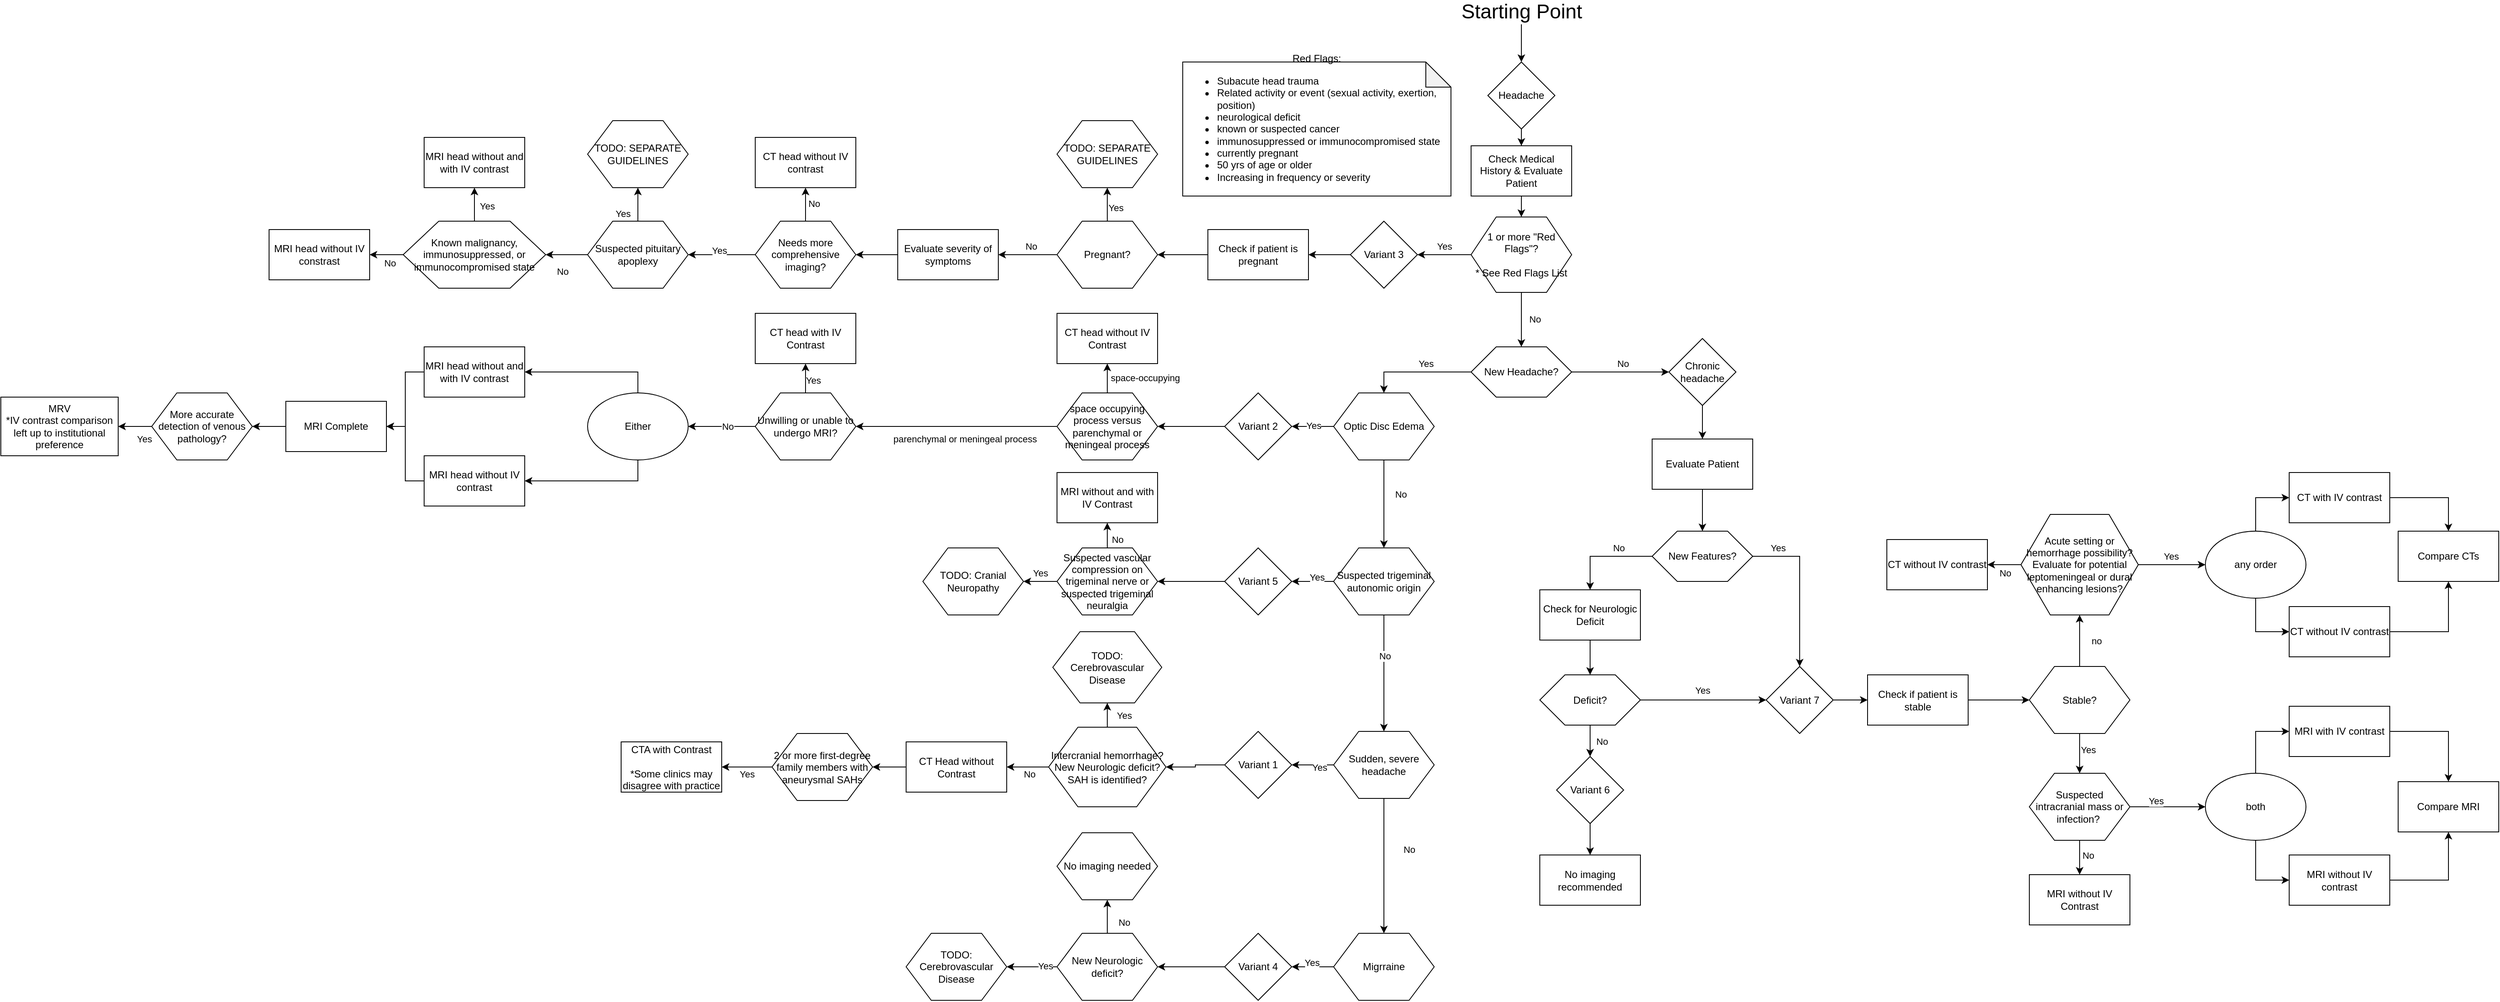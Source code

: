 <mxfile version="13.3.1" type="github" pages="2">
  <diagram name="Reorganize" id="lXYpfdEirGCcQiBe7N9x">
    <mxGraphModel dx="2936" dy="1764" grid="1" gridSize="10" guides="1" tooltips="1" connect="1" arrows="1" fold="1" page="1" pageScale="1" pageWidth="827" pageHeight="1169" math="0" shadow="0">
      <root>
        <mxCell id="Bj_QabddE2Avfq2x4YhQ-0" />
        <mxCell id="Bj_QabddE2Avfq2x4YhQ-1" parent="Bj_QabddE2Avfq2x4YhQ-0" />
        <mxCell id="Bj_QabddE2Avfq2x4YhQ-2" style="edgeStyle=orthogonalEdgeStyle;rounded=0;orthogonalLoop=1;jettySize=auto;html=1;entryX=0.5;entryY=0;entryDx=0;entryDy=0;" edge="1" parent="Bj_QabddE2Avfq2x4YhQ-1" source="Bj_QabddE2Avfq2x4YhQ-3" target="Bj_QabddE2Avfq2x4YhQ-32">
          <mxGeometry relative="1" as="geometry" />
        </mxCell>
        <mxCell id="Bj_QabddE2Avfq2x4YhQ-3" value="Headache" style="rhombus;whiteSpace=wrap;html=1;" vertex="1" parent="Bj_QabddE2Avfq2x4YhQ-1">
          <mxGeometry x="374" y="10" width="80" height="80" as="geometry" />
        </mxCell>
        <mxCell id="Bj_QabddE2Avfq2x4YhQ-5" value="" style="edgeStyle=orthogonalEdgeStyle;rounded=0;orthogonalLoop=1;jettySize=auto;html=1;entryX=0;entryY=0.5;entryDx=0;entryDy=0;" edge="1" parent="Bj_QabddE2Avfq2x4YhQ-1" source="Bj_QabddE2Avfq2x4YhQ-8" target="Bj_QabddE2Avfq2x4YhQ-18">
          <mxGeometry relative="1" as="geometry">
            <mxPoint x="559.966" y="260" as="targetPoint" />
          </mxGeometry>
        </mxCell>
        <mxCell id="RH7Kf5cASrhvqOczAlwT-9" value="No" style="edgeLabel;html=1;align=center;verticalAlign=middle;resizable=0;points=[];" vertex="1" connectable="0" parent="Bj_QabddE2Avfq2x4YhQ-5">
          <mxGeometry x="0.066" y="4" relative="1" as="geometry">
            <mxPoint x="-1" y="-6" as="offset" />
          </mxGeometry>
        </mxCell>
        <mxCell id="Bj_QabddE2Avfq2x4YhQ-8" value="New Headache?" style="shape=hexagon;perimeter=hexagonPerimeter2;rounded=0;whiteSpace=wrap;html=1;" vertex="1" parent="Bj_QabddE2Avfq2x4YhQ-1">
          <mxGeometry x="354" y="350" width="120" height="60" as="geometry" />
        </mxCell>
        <mxCell id="Bj_QabddE2Avfq2x4YhQ-9" style="edgeStyle=orthogonalEdgeStyle;rounded=0;orthogonalLoop=1;jettySize=auto;html=1;exitX=0.5;exitY=1;exitDx=0;exitDy=0;entryX=0.5;entryY=0;entryDx=0;entryDy=0;" edge="1" parent="Bj_QabddE2Avfq2x4YhQ-1">
          <mxGeometry relative="1" as="geometry">
            <mxPoint x="175" y="505" as="targetPoint" />
            <mxPoint x="175.0" y="505.0" as="sourcePoint" />
          </mxGeometry>
        </mxCell>
        <mxCell id="Bj_QabddE2Avfq2x4YhQ-10" value="" style="edgeStyle=orthogonalEdgeStyle;rounded=0;orthogonalLoop=1;jettySize=auto;html=1;" edge="1" parent="Bj_QabddE2Avfq2x4YhQ-1" source="Bj_QabddE2Avfq2x4YhQ-14" target="Bj_QabddE2Avfq2x4YhQ-83">
          <mxGeometry relative="1" as="geometry">
            <mxPoint x="60" y="315" as="targetPoint" />
          </mxGeometry>
        </mxCell>
        <mxCell id="Bj_QabddE2Avfq2x4YhQ-11" value="Yes" style="edgeLabel;html=1;align=center;verticalAlign=middle;resizable=0;points=[];" vertex="1" connectable="0" parent="Bj_QabddE2Avfq2x4YhQ-10">
          <mxGeometry x="0.025" y="-2" relative="1" as="geometry">
            <mxPoint x="52.29" y="-13" as="offset" />
          </mxGeometry>
        </mxCell>
        <mxCell id="vracDXHX-ohxKJMs617n-0" value="Yes" style="edgeLabel;html=1;align=center;verticalAlign=middle;resizable=0;points=[];" vertex="1" connectable="0" parent="Bj_QabddE2Avfq2x4YhQ-10">
          <mxGeometry x="0.012" y="-1" relative="1" as="geometry">
            <mxPoint y="-9" as="offset" />
          </mxGeometry>
        </mxCell>
        <mxCell id="Bj_QabddE2Avfq2x4YhQ-12" style="edgeStyle=orthogonalEdgeStyle;rounded=0;orthogonalLoop=1;jettySize=auto;html=1;exitX=0;exitY=0.5;exitDx=0;exitDy=0;entryX=0.5;entryY=0;entryDx=0;entryDy=0;" edge="1" parent="Bj_QabddE2Avfq2x4YhQ-1" source="Bj_QabddE2Avfq2x4YhQ-8" target="Bj_QabddE2Avfq2x4YhQ-88">
          <mxGeometry relative="1" as="geometry">
            <mxPoint x="170.0" y="620.0" as="sourcePoint" />
          </mxGeometry>
        </mxCell>
        <mxCell id="Bj_QabddE2Avfq2x4YhQ-13" value="Yes" style="edgeLabel;html=1;align=center;verticalAlign=middle;resizable=0;points=[];" vertex="1" connectable="0" parent="Bj_QabddE2Avfq2x4YhQ-12">
          <mxGeometry y="4" relative="1" as="geometry">
            <mxPoint x="10.17" y="-14.0" as="offset" />
          </mxGeometry>
        </mxCell>
        <mxCell id="Bj_QabddE2Avfq2x4YhQ-193" style="edgeStyle=orthogonalEdgeStyle;rounded=0;orthogonalLoop=1;jettySize=auto;html=1;entryX=0.5;entryY=0;entryDx=0;entryDy=0;" edge="1" parent="Bj_QabddE2Avfq2x4YhQ-1" source="Bj_QabddE2Avfq2x4YhQ-14" target="Bj_QabddE2Avfq2x4YhQ-8">
          <mxGeometry relative="1" as="geometry" />
        </mxCell>
        <mxCell id="Bj_QabddE2Avfq2x4YhQ-194" value="No" style="edgeLabel;html=1;align=center;verticalAlign=middle;resizable=0;points=[];" vertex="1" connectable="0" parent="Bj_QabddE2Avfq2x4YhQ-193">
          <mxGeometry x="-0.11" y="1" relative="1" as="geometry">
            <mxPoint x="15" y="3.14" as="offset" />
          </mxGeometry>
        </mxCell>
        <mxCell id="Bj_QabddE2Avfq2x4YhQ-14" value="1 or more &quot;Red Flags&quot;?&lt;br&gt;&lt;br&gt;* See Red Flags List" style="shape=hexagon;perimeter=hexagonPerimeter2;rounded=0;whiteSpace=wrap;html=1;" vertex="1" parent="Bj_QabddE2Avfq2x4YhQ-1">
          <mxGeometry x="354" y="195" width="120" height="90" as="geometry" />
        </mxCell>
        <mxCell id="Bj_QabddE2Avfq2x4YhQ-17" style="edgeStyle=orthogonalEdgeStyle;rounded=0;orthogonalLoop=1;jettySize=auto;html=1;exitX=0.5;exitY=1;exitDx=0;exitDy=0;" edge="1" parent="Bj_QabddE2Avfq2x4YhQ-1" source="Bj_QabddE2Avfq2x4YhQ-18" target="Bj_QabddE2Avfq2x4YhQ-34">
          <mxGeometry relative="1" as="geometry" />
        </mxCell>
        <mxCell id="Bj_QabddE2Avfq2x4YhQ-18" value="Chronic headache" style="rhombus;whiteSpace=wrap;html=1;" vertex="1" parent="Bj_QabddE2Avfq2x4YhQ-1">
          <mxGeometry x="590" y="340" width="80" height="80" as="geometry" />
        </mxCell>
        <mxCell id="Bj_QabddE2Avfq2x4YhQ-19" value="" style="edgeStyle=orthogonalEdgeStyle;rounded=0;orthogonalLoop=1;jettySize=auto;html=1;exitX=0;exitY=0.5;exitDx=0;exitDy=0;entryX=0.5;entryY=0;entryDx=0;entryDy=0;" edge="1" parent="Bj_QabddE2Avfq2x4YhQ-1" source="Bj_QabddE2Avfq2x4YhQ-21" target="Bj_QabddE2Avfq2x4YhQ-28">
          <mxGeometry relative="1" as="geometry">
            <mxPoint x="490.034" y="620.0" as="targetPoint" />
            <mxPoint x="550.059" y="570.059" as="sourcePoint" />
          </mxGeometry>
        </mxCell>
        <mxCell id="RH7Kf5cASrhvqOczAlwT-10" value="No" style="edgeLabel;html=1;align=center;verticalAlign=middle;resizable=0;points=[];" vertex="1" connectable="0" parent="Bj_QabddE2Avfq2x4YhQ-19">
          <mxGeometry x="-0.573" y="1" relative="1" as="geometry">
            <mxPoint x="-15.83" y="-11" as="offset" />
          </mxGeometry>
        </mxCell>
        <mxCell id="Bj_QabddE2Avfq2x4YhQ-20" value="" style="edgeStyle=orthogonalEdgeStyle;rounded=0;orthogonalLoop=1;jettySize=auto;html=1;exitX=1;exitY=0.5;exitDx=0;exitDy=0;entryX=0.5;entryY=0;entryDx=0;entryDy=0;" edge="1" parent="Bj_QabddE2Avfq2x4YhQ-1" source="Bj_QabddE2Avfq2x4YhQ-21" target="Bj_QabddE2Avfq2x4YhQ-24">
          <mxGeometry relative="1" as="geometry">
            <mxPoint x="745.966" y="620.0" as="targetPoint" />
            <mxPoint x="669.941" y="570.059" as="sourcePoint" />
          </mxGeometry>
        </mxCell>
        <mxCell id="RH7Kf5cASrhvqOczAlwT-12" value="Yes" style="edgeLabel;html=1;align=center;verticalAlign=middle;resizable=0;points=[];" vertex="1" connectable="0" parent="Bj_QabddE2Avfq2x4YhQ-20">
          <mxGeometry x="-0.403" y="-36" relative="1" as="geometry">
            <mxPoint x="10" y="-9.83" as="offset" />
          </mxGeometry>
        </mxCell>
        <mxCell id="Bj_QabddE2Avfq2x4YhQ-21" value="New Features?" style="shape=hexagon;perimeter=hexagonPerimeter2;rounded=0;whiteSpace=wrap;html=1;" vertex="1" parent="Bj_QabddE2Avfq2x4YhQ-1">
          <mxGeometry x="570" y="570" width="120" height="60" as="geometry" />
        </mxCell>
        <mxCell id="RH7Kf5cASrhvqOczAlwT-1" style="edgeStyle=orthogonalEdgeStyle;rounded=0;orthogonalLoop=1;jettySize=auto;html=1;entryX=0.5;entryY=0;entryDx=0;entryDy=0;" edge="1" parent="Bj_QabddE2Avfq2x4YhQ-1" source="Bj_QabddE2Avfq2x4YhQ-22" target="RH7Kf5cASrhvqOczAlwT-0">
          <mxGeometry relative="1" as="geometry" />
        </mxCell>
        <mxCell id="Bj_QabddE2Avfq2x4YhQ-22" value="Variant 6" style="rhombus;whiteSpace=wrap;html=1;" vertex="1" parent="Bj_QabddE2Avfq2x4YhQ-1">
          <mxGeometry x="456" y="839" width="80" height="80" as="geometry" />
        </mxCell>
        <mxCell id="Bj_QabddE2Avfq2x4YhQ-23" style="edgeStyle=orthogonalEdgeStyle;rounded=0;orthogonalLoop=1;jettySize=auto;html=1;entryX=0;entryY=0.5;entryDx=0;entryDy=0;" edge="1" parent="Bj_QabddE2Avfq2x4YhQ-1" source="Bj_QabddE2Avfq2x4YhQ-24" target="Bj_QabddE2Avfq2x4YhQ-39">
          <mxGeometry relative="1" as="geometry" />
        </mxCell>
        <mxCell id="Bj_QabddE2Avfq2x4YhQ-24" value="Variant 7" style="rhombus;whiteSpace=wrap;html=1;" vertex="1" parent="Bj_QabddE2Avfq2x4YhQ-1">
          <mxGeometry x="706" y="731.5" width="80" height="80" as="geometry" />
        </mxCell>
        <mxCell id="Bj_QabddE2Avfq2x4YhQ-27" style="edgeStyle=orthogonalEdgeStyle;rounded=0;orthogonalLoop=1;jettySize=auto;html=1;entryX=0.5;entryY=0;entryDx=0;entryDy=0;" edge="1" parent="Bj_QabddE2Avfq2x4YhQ-1" source="Bj_QabddE2Avfq2x4YhQ-28" target="Bj_QabddE2Avfq2x4YhQ-37">
          <mxGeometry relative="1" as="geometry" />
        </mxCell>
        <mxCell id="Bj_QabddE2Avfq2x4YhQ-28" value="Check for Neurologic Deficit" style="rounded=0;whiteSpace=wrap;html=1;" vertex="1" parent="Bj_QabddE2Avfq2x4YhQ-1">
          <mxGeometry x="436" y="640" width="120" height="60" as="geometry" />
        </mxCell>
        <mxCell id="Bj_QabddE2Avfq2x4YhQ-31" style="edgeStyle=orthogonalEdgeStyle;rounded=0;orthogonalLoop=1;jettySize=auto;html=1;entryX=0.5;entryY=0;entryDx=0;entryDy=0;" edge="1" parent="Bj_QabddE2Avfq2x4YhQ-1" source="Bj_QabddE2Avfq2x4YhQ-32" target="Bj_QabddE2Avfq2x4YhQ-14">
          <mxGeometry relative="1" as="geometry" />
        </mxCell>
        <mxCell id="Bj_QabddE2Avfq2x4YhQ-32" value="Check Medical History &amp;amp; Evaluate Patient" style="rounded=0;whiteSpace=wrap;html=1;" vertex="1" parent="Bj_QabddE2Avfq2x4YhQ-1">
          <mxGeometry x="354" y="110" width="120" height="60" as="geometry" />
        </mxCell>
        <mxCell id="Bj_QabddE2Avfq2x4YhQ-33" style="edgeStyle=orthogonalEdgeStyle;rounded=0;orthogonalLoop=1;jettySize=auto;html=1;entryX=0.5;entryY=0;entryDx=0;entryDy=0;" edge="1" parent="Bj_QabddE2Avfq2x4YhQ-1" source="Bj_QabddE2Avfq2x4YhQ-34" target="Bj_QabddE2Avfq2x4YhQ-21">
          <mxGeometry relative="1" as="geometry" />
        </mxCell>
        <mxCell id="Bj_QabddE2Avfq2x4YhQ-34" value="Evaluate Patient" style="rounded=0;whiteSpace=wrap;html=1;" vertex="1" parent="Bj_QabddE2Avfq2x4YhQ-1">
          <mxGeometry x="570" y="460" width="120" height="60" as="geometry" />
        </mxCell>
        <mxCell id="Bj_QabddE2Avfq2x4YhQ-35" style="edgeStyle=orthogonalEdgeStyle;rounded=0;orthogonalLoop=1;jettySize=auto;html=1;entryX=0;entryY=0.5;entryDx=0;entryDy=0;" edge="1" parent="Bj_QabddE2Avfq2x4YhQ-1" source="Bj_QabddE2Avfq2x4YhQ-37" target="Bj_QabddE2Avfq2x4YhQ-24">
          <mxGeometry relative="1" as="geometry" />
        </mxCell>
        <mxCell id="RH7Kf5cASrhvqOczAlwT-13" value="Yes" style="edgeLabel;html=1;align=center;verticalAlign=middle;resizable=0;points=[];" vertex="1" connectable="0" parent="Bj_QabddE2Avfq2x4YhQ-35">
          <mxGeometry x="-0.038" y="3" relative="1" as="geometry">
            <mxPoint x="1.5" y="-8.5" as="offset" />
          </mxGeometry>
        </mxCell>
        <mxCell id="Bj_QabddE2Avfq2x4YhQ-36" style="edgeStyle=orthogonalEdgeStyle;rounded=0;orthogonalLoop=1;jettySize=auto;html=1;entryX=0.5;entryY=0;entryDx=0;entryDy=0;" edge="1" parent="Bj_QabddE2Avfq2x4YhQ-1" source="Bj_QabddE2Avfq2x4YhQ-37" target="Bj_QabddE2Avfq2x4YhQ-22">
          <mxGeometry relative="1" as="geometry" />
        </mxCell>
        <mxCell id="RH7Kf5cASrhvqOczAlwT-14" value="No" style="edgeLabel;html=1;align=center;verticalAlign=middle;resizable=0;points=[];" vertex="1" connectable="0" parent="Bj_QabddE2Avfq2x4YhQ-36">
          <mxGeometry x="-0.161" y="-1" relative="1" as="geometry">
            <mxPoint x="15" y="1" as="offset" />
          </mxGeometry>
        </mxCell>
        <mxCell id="Bj_QabddE2Avfq2x4YhQ-37" value="Deficit?" style="shape=hexagon;perimeter=hexagonPerimeter2;rounded=0;whiteSpace=wrap;html=1;" vertex="1" parent="Bj_QabddE2Avfq2x4YhQ-1">
          <mxGeometry x="436" y="741.5" width="120" height="60" as="geometry" />
        </mxCell>
        <mxCell id="Bj_QabddE2Avfq2x4YhQ-38" style="edgeStyle=orthogonalEdgeStyle;rounded=0;orthogonalLoop=1;jettySize=auto;html=1;entryX=0;entryY=0.5;entryDx=0;entryDy=0;" edge="1" parent="Bj_QabddE2Avfq2x4YhQ-1" source="Bj_QabddE2Avfq2x4YhQ-39" target="Bj_QabddE2Avfq2x4YhQ-44">
          <mxGeometry relative="1" as="geometry">
            <mxPoint x="1000" y="650" as="targetPoint" />
          </mxGeometry>
        </mxCell>
        <mxCell id="Bj_QabddE2Avfq2x4YhQ-39" value="Check if patient is stable" style="rounded=0;whiteSpace=wrap;html=1;" vertex="1" parent="Bj_QabddE2Avfq2x4YhQ-1">
          <mxGeometry x="827" y="741.5" width="120" height="60" as="geometry" />
        </mxCell>
        <mxCell id="Bj_QabddE2Avfq2x4YhQ-40" value="" style="edgeStyle=orthogonalEdgeStyle;rounded=0;orthogonalLoop=1;jettySize=auto;html=1;entryX=0.5;entryY=0;entryDx=0;entryDy=0;" edge="1" parent="Bj_QabddE2Avfq2x4YhQ-1" source="Bj_QabddE2Avfq2x4YhQ-44" target="Bj_QabddE2Avfq2x4YhQ-65">
          <mxGeometry relative="1" as="geometry">
            <mxPoint x="1070" y="640" as="targetPoint" />
          </mxGeometry>
        </mxCell>
        <mxCell id="Bj_QabddE2Avfq2x4YhQ-41" value="Yes" style="edgeLabel;html=1;align=center;verticalAlign=middle;resizable=0;points=[];" vertex="1" connectable="0" parent="Bj_QabddE2Avfq2x4YhQ-40">
          <mxGeometry x="-0.075" y="3" relative="1" as="geometry">
            <mxPoint x="7" y="-3.17" as="offset" />
          </mxGeometry>
        </mxCell>
        <mxCell id="Bj_QabddE2Avfq2x4YhQ-42" style="edgeStyle=orthogonalEdgeStyle;rounded=0;orthogonalLoop=1;jettySize=auto;html=1;entryX=0.5;entryY=1;entryDx=0;entryDy=0;" edge="1" parent="Bj_QabddE2Avfq2x4YhQ-1" source="Bj_QabddE2Avfq2x4YhQ-44" target="Bj_QabddE2Avfq2x4YhQ-52">
          <mxGeometry relative="1" as="geometry" />
        </mxCell>
        <mxCell id="Bj_QabddE2Avfq2x4YhQ-43" value="no" style="edgeLabel;html=1;align=center;verticalAlign=middle;resizable=0;points=[];" vertex="1" connectable="0" parent="Bj_QabddE2Avfq2x4YhQ-42">
          <mxGeometry y="1" relative="1" as="geometry">
            <mxPoint x="21" as="offset" />
          </mxGeometry>
        </mxCell>
        <mxCell id="Bj_QabddE2Avfq2x4YhQ-44" value="Stable?" style="shape=hexagon;perimeter=hexagonPerimeter2;whiteSpace=wrap;html=1;" vertex="1" parent="Bj_QabddE2Avfq2x4YhQ-1">
          <mxGeometry x="1020" y="731.5" width="120" height="80" as="geometry" />
        </mxCell>
        <mxCell id="Bj_QabddE2Avfq2x4YhQ-45" value="CT without IV contrast" style="rounded=0;whiteSpace=wrap;html=1;" vertex="1" parent="Bj_QabddE2Avfq2x4YhQ-1">
          <mxGeometry x="850" y="580" width="120" height="60" as="geometry" />
        </mxCell>
        <mxCell id="Bj_QabddE2Avfq2x4YhQ-48" style="edgeStyle=orthogonalEdgeStyle;rounded=0;orthogonalLoop=1;jettySize=auto;html=1;" edge="1" parent="Bj_QabddE2Avfq2x4YhQ-1" source="Bj_QabddE2Avfq2x4YhQ-52" target="Bj_QabddE2Avfq2x4YhQ-45">
          <mxGeometry relative="1" as="geometry" />
        </mxCell>
        <mxCell id="Bj_QabddE2Avfq2x4YhQ-49" value="No" style="edgeLabel;html=1;align=center;verticalAlign=middle;resizable=0;points=[];" vertex="1" connectable="0" parent="Bj_QabddE2Avfq2x4YhQ-48">
          <mxGeometry x="-0.133" y="2" relative="1" as="geometry">
            <mxPoint x="-2" y="8" as="offset" />
          </mxGeometry>
        </mxCell>
        <mxCell id="RH7Kf5cASrhvqOczAlwT-19" style="edgeStyle=orthogonalEdgeStyle;rounded=0;orthogonalLoop=1;jettySize=auto;html=1;entryX=0;entryY=0.5;entryDx=0;entryDy=0;" edge="1" parent="Bj_QabddE2Avfq2x4YhQ-1" source="Bj_QabddE2Avfq2x4YhQ-52" target="Bj_QabddE2Avfq2x4YhQ-55">
          <mxGeometry relative="1" as="geometry" />
        </mxCell>
        <mxCell id="RH7Kf5cASrhvqOczAlwT-20" value="Yes" style="edgeLabel;html=1;align=center;verticalAlign=middle;resizable=0;points=[];" vertex="1" connectable="0" parent="RH7Kf5cASrhvqOczAlwT-19">
          <mxGeometry x="-0.025" y="-3" relative="1" as="geometry">
            <mxPoint y="-13" as="offset" />
          </mxGeometry>
        </mxCell>
        <mxCell id="Bj_QabddE2Avfq2x4YhQ-52" value="Acute setting or hemorrhage possibility? Evaluate for potential leptomeningeal or dural enhancing lesions?" style="shape=hexagon;perimeter=hexagonPerimeter2;whiteSpace=wrap;html=1;" vertex="1" parent="Bj_QabddE2Avfq2x4YhQ-1">
          <mxGeometry x="1010" y="550" width="140" height="120" as="geometry" />
        </mxCell>
        <mxCell id="RH7Kf5cASrhvqOczAlwT-21" style="edgeStyle=orthogonalEdgeStyle;rounded=0;orthogonalLoop=1;jettySize=auto;html=1;entryX=0;entryY=0.5;entryDx=0;entryDy=0;" edge="1" parent="Bj_QabddE2Avfq2x4YhQ-1" source="Bj_QabddE2Avfq2x4YhQ-55" target="Bj_QabddE2Avfq2x4YhQ-59">
          <mxGeometry relative="1" as="geometry" />
        </mxCell>
        <mxCell id="RH7Kf5cASrhvqOczAlwT-22" style="edgeStyle=orthogonalEdgeStyle;rounded=0;orthogonalLoop=1;jettySize=auto;html=1;entryX=0;entryY=0.5;entryDx=0;entryDy=0;" edge="1" parent="Bj_QabddE2Avfq2x4YhQ-1" source="Bj_QabddE2Avfq2x4YhQ-55" target="Bj_QabddE2Avfq2x4YhQ-57">
          <mxGeometry relative="1" as="geometry" />
        </mxCell>
        <mxCell id="Bj_QabddE2Avfq2x4YhQ-55" value="any order" style="ellipse;whiteSpace=wrap;html=1;" vertex="1" parent="Bj_QabddE2Avfq2x4YhQ-1">
          <mxGeometry x="1230" y="570" width="120" height="80" as="geometry" />
        </mxCell>
        <mxCell id="RH7Kf5cASrhvqOczAlwT-23" style="edgeStyle=orthogonalEdgeStyle;rounded=0;orthogonalLoop=1;jettySize=auto;html=1;exitX=1;exitY=0.5;exitDx=0;exitDy=0;" edge="1" parent="Bj_QabddE2Avfq2x4YhQ-1" source="Bj_QabddE2Avfq2x4YhQ-57" target="Bj_QabddE2Avfq2x4YhQ-60">
          <mxGeometry relative="1" as="geometry" />
        </mxCell>
        <mxCell id="Bj_QabddE2Avfq2x4YhQ-57" value="CT with IV contrast" style="rounded=0;whiteSpace=wrap;html=1;" vertex="1" parent="Bj_QabddE2Avfq2x4YhQ-1">
          <mxGeometry x="1330" y="500" width="120" height="60" as="geometry" />
        </mxCell>
        <mxCell id="RH7Kf5cASrhvqOczAlwT-24" style="edgeStyle=orthogonalEdgeStyle;rounded=0;orthogonalLoop=1;jettySize=auto;html=1;entryX=0.5;entryY=1;entryDx=0;entryDy=0;" edge="1" parent="Bj_QabddE2Avfq2x4YhQ-1" source="Bj_QabddE2Avfq2x4YhQ-59" target="Bj_QabddE2Avfq2x4YhQ-60">
          <mxGeometry relative="1" as="geometry" />
        </mxCell>
        <mxCell id="Bj_QabddE2Avfq2x4YhQ-59" value="CT without IV contrast" style="rounded=0;whiteSpace=wrap;html=1;" vertex="1" parent="Bj_QabddE2Avfq2x4YhQ-1">
          <mxGeometry x="1330" y="660" width="120" height="60" as="geometry" />
        </mxCell>
        <mxCell id="Bj_QabddE2Avfq2x4YhQ-60" value="Compare CTs" style="rounded=0;whiteSpace=wrap;html=1;" vertex="1" parent="Bj_QabddE2Avfq2x4YhQ-1">
          <mxGeometry x="1460" y="570" width="120" height="60" as="geometry" />
        </mxCell>
        <mxCell id="RH7Kf5cASrhvqOczAlwT-15" style="edgeStyle=orthogonalEdgeStyle;rounded=0;orthogonalLoop=1;jettySize=auto;html=1;exitX=1;exitY=0.5;exitDx=0;exitDy=0;entryX=0;entryY=0.5;entryDx=0;entryDy=0;" edge="1" parent="Bj_QabddE2Avfq2x4YhQ-1" source="Bj_QabddE2Avfq2x4YhQ-65" target="Bj_QabddE2Avfq2x4YhQ-68">
          <mxGeometry relative="1" as="geometry" />
        </mxCell>
        <mxCell id="RH7Kf5cASrhvqOczAlwT-18" value="Yes" style="edgeLabel;html=1;align=center;verticalAlign=middle;resizable=0;points=[];" vertex="1" connectable="0" parent="RH7Kf5cASrhvqOczAlwT-15">
          <mxGeometry x="-0.605" y="3" relative="1" as="geometry">
            <mxPoint x="12.5" y="-4.5" as="offset" />
          </mxGeometry>
        </mxCell>
        <mxCell id="RH7Kf5cASrhvqOczAlwT-16" style="edgeStyle=orthogonalEdgeStyle;rounded=0;orthogonalLoop=1;jettySize=auto;html=1;entryX=0.5;entryY=0;entryDx=0;entryDy=0;" edge="1" parent="Bj_QabddE2Avfq2x4YhQ-1" source="Bj_QabddE2Avfq2x4YhQ-65" target="Bj_QabddE2Avfq2x4YhQ-80">
          <mxGeometry relative="1" as="geometry" />
        </mxCell>
        <mxCell id="RH7Kf5cASrhvqOczAlwT-17" value="No" style="edgeLabel;html=1;align=center;verticalAlign=middle;resizable=0;points=[];" vertex="1" connectable="0" parent="RH7Kf5cASrhvqOczAlwT-16">
          <mxGeometry x="-0.471" y="3" relative="1" as="geometry">
            <mxPoint x="7" y="6.67" as="offset" />
          </mxGeometry>
        </mxCell>
        <mxCell id="Bj_QabddE2Avfq2x4YhQ-65" value="Suspected intracranial mass or infection?&amp;nbsp;" style="shape=hexagon;perimeter=hexagonPerimeter2;whiteSpace=wrap;html=1;" vertex="1" parent="Bj_QabddE2Avfq2x4YhQ-1">
          <mxGeometry x="1020" y="859" width="120" height="80" as="geometry" />
        </mxCell>
        <mxCell id="Bj_QabddE2Avfq2x4YhQ-66" value="" style="edgeStyle=orthogonalEdgeStyle;rounded=0;orthogonalLoop=1;jettySize=auto;html=1;entryX=0;entryY=0.5;entryDx=0;entryDy=0;" edge="1" parent="Bj_QabddE2Avfq2x4YhQ-1" source="Bj_QabddE2Avfq2x4YhQ-68" target="Bj_QabddE2Avfq2x4YhQ-70">
          <mxGeometry relative="1" as="geometry">
            <mxPoint x="1241" y="670" as="targetPoint" />
          </mxGeometry>
        </mxCell>
        <mxCell id="Bj_QabddE2Avfq2x4YhQ-67" style="edgeStyle=orthogonalEdgeStyle;rounded=0;orthogonalLoop=1;jettySize=auto;html=1;entryX=0;entryY=0.5;entryDx=0;entryDy=0;" edge="1" parent="Bj_QabddE2Avfq2x4YhQ-1" source="Bj_QabddE2Avfq2x4YhQ-68" target="Bj_QabddE2Avfq2x4YhQ-72">
          <mxGeometry relative="1" as="geometry" />
        </mxCell>
        <mxCell id="Bj_QabddE2Avfq2x4YhQ-68" value="both" style="ellipse;whiteSpace=wrap;html=1;" vertex="1" parent="Bj_QabddE2Avfq2x4YhQ-1">
          <mxGeometry x="1230" y="859" width="120" height="80" as="geometry" />
        </mxCell>
        <mxCell id="Bj_QabddE2Avfq2x4YhQ-69" style="edgeStyle=orthogonalEdgeStyle;rounded=0;orthogonalLoop=1;jettySize=auto;html=1;entryX=0.5;entryY=0;entryDx=0;entryDy=0;" edge="1" parent="Bj_QabddE2Avfq2x4YhQ-1" source="Bj_QabddE2Avfq2x4YhQ-70" target="Bj_QabddE2Avfq2x4YhQ-73">
          <mxGeometry relative="1" as="geometry" />
        </mxCell>
        <mxCell id="Bj_QabddE2Avfq2x4YhQ-70" value="MRI with IV contrast" style="rounded=0;whiteSpace=wrap;html=1;" vertex="1" parent="Bj_QabddE2Avfq2x4YhQ-1">
          <mxGeometry x="1330" y="779" width="120" height="60" as="geometry" />
        </mxCell>
        <mxCell id="Bj_QabddE2Avfq2x4YhQ-71" style="edgeStyle=orthogonalEdgeStyle;rounded=0;orthogonalLoop=1;jettySize=auto;html=1;entryX=0.5;entryY=1;entryDx=0;entryDy=0;" edge="1" parent="Bj_QabddE2Avfq2x4YhQ-1" source="Bj_QabddE2Avfq2x4YhQ-72" target="Bj_QabddE2Avfq2x4YhQ-73">
          <mxGeometry relative="1" as="geometry" />
        </mxCell>
        <mxCell id="Bj_QabddE2Avfq2x4YhQ-72" value="MRI without IV contrast" style="rounded=0;whiteSpace=wrap;html=1;" vertex="1" parent="Bj_QabddE2Avfq2x4YhQ-1">
          <mxGeometry x="1330" y="956.5" width="120" height="60" as="geometry" />
        </mxCell>
        <mxCell id="Bj_QabddE2Avfq2x4YhQ-73" value="Compare MRI" style="rounded=0;whiteSpace=wrap;html=1;" vertex="1" parent="Bj_QabddE2Avfq2x4YhQ-1">
          <mxGeometry x="1460" y="869" width="120" height="60" as="geometry" />
        </mxCell>
        <mxCell id="Bj_QabddE2Avfq2x4YhQ-80" value="&lt;span&gt;MRI without IV Contrast&lt;/span&gt;" style="rounded=0;whiteSpace=wrap;html=1;" vertex="1" parent="Bj_QabddE2Avfq2x4YhQ-1">
          <mxGeometry x="1020" y="980" width="120" height="60" as="geometry" />
        </mxCell>
        <mxCell id="Bj_QabddE2Avfq2x4YhQ-81" value="Red Flags:&lt;br&gt;&lt;div style=&quot;text-align: left&quot;&gt;&lt;ul&gt;&lt;li&gt;Subacute head trauma&lt;/li&gt;&lt;li&gt;&lt;span style=&quot;text-align: center&quot;&gt;Related activity or event (sexual activity, exertion, position)&lt;/span&gt;&lt;/li&gt;&lt;li&gt;&lt;span style=&quot;text-align: center&quot;&gt;neurological deficit&lt;br&gt;&lt;/span&gt;&lt;/li&gt;&lt;li&gt;&lt;span style=&quot;text-align: center&quot;&gt;known or suspected cancer&lt;br&gt;&lt;/span&gt;&lt;/li&gt;&lt;li&gt;&lt;span style=&quot;text-align: center&quot;&gt;immunosuppressed or immunocompromised state&lt;br&gt;&lt;/span&gt;&lt;/li&gt;&lt;li&gt;&lt;span style=&quot;text-align: center&quot;&gt;currently pregnant&lt;br&gt;&lt;/span&gt;&lt;/li&gt;&lt;li&gt;&lt;span style=&quot;text-align: center&quot;&gt;50 yrs of age or older&lt;/span&gt;&lt;/li&gt;&lt;li&gt;&lt;span style=&quot;text-align: center&quot;&gt;Increasing in frequency or severity&lt;/span&gt;&lt;/li&gt;&lt;/ul&gt;&lt;/div&gt;&lt;span&gt;&lt;br&gt;&lt;/span&gt;" style="shape=note;whiteSpace=wrap;html=1;backgroundOutline=1;darkOpacity=0.05;" vertex="1" parent="Bj_QabddE2Avfq2x4YhQ-1">
          <mxGeometry x="10" y="10" width="320" height="160" as="geometry" />
        </mxCell>
        <mxCell id="Bj_QabddE2Avfq2x4YhQ-82" style="edgeStyle=orthogonalEdgeStyle;rounded=0;orthogonalLoop=1;jettySize=auto;html=1;exitX=0;exitY=0.5;exitDx=0;exitDy=0;entryX=1;entryY=0.5;entryDx=0;entryDy=0;" edge="1" parent="Bj_QabddE2Avfq2x4YhQ-1" source="Bj_QabddE2Avfq2x4YhQ-83" target="Bj_QabddE2Avfq2x4YhQ-90">
          <mxGeometry relative="1" as="geometry" />
        </mxCell>
        <mxCell id="Bj_QabddE2Avfq2x4YhQ-83" value="Variant 3" style="rhombus;whiteSpace=wrap;html=1;" vertex="1" parent="Bj_QabddE2Avfq2x4YhQ-1">
          <mxGeometry x="210" y="200" width="80" height="80" as="geometry" />
        </mxCell>
        <mxCell id="Bj_QabddE2Avfq2x4YhQ-84" style="edgeStyle=orthogonalEdgeStyle;rounded=0;orthogonalLoop=1;jettySize=auto;html=1;entryX=0.5;entryY=0;entryDx=0;entryDy=0;" edge="1" parent="Bj_QabddE2Avfq2x4YhQ-1" source="Bj_QabddE2Avfq2x4YhQ-88" target="Bj_QabddE2Avfq2x4YhQ-124">
          <mxGeometry relative="1" as="geometry" />
        </mxCell>
        <mxCell id="Bj_QabddE2Avfq2x4YhQ-85" value="No" style="edgeLabel;html=1;align=center;verticalAlign=middle;resizable=0;points=[];" vertex="1" connectable="0" parent="Bj_QabddE2Avfq2x4YhQ-84">
          <mxGeometry x="-0.36" y="2" relative="1" as="geometry">
            <mxPoint x="18" y="7.5" as="offset" />
          </mxGeometry>
        </mxCell>
        <mxCell id="Bj_QabddE2Avfq2x4YhQ-86" style="edgeStyle=orthogonalEdgeStyle;rounded=0;orthogonalLoop=1;jettySize=auto;html=1;exitX=0;exitY=0.5;exitDx=0;exitDy=0;entryX=1;entryY=0.5;entryDx=0;entryDy=0;" edge="1" parent="Bj_QabddE2Avfq2x4YhQ-1" source="Bj_QabddE2Avfq2x4YhQ-88" target="Bj_QabddE2Avfq2x4YhQ-119">
          <mxGeometry relative="1" as="geometry" />
        </mxCell>
        <mxCell id="Bj_QabddE2Avfq2x4YhQ-87" value="Yes" style="edgeLabel;html=1;align=center;verticalAlign=middle;resizable=0;points=[];" vertex="1" connectable="0" parent="Bj_QabddE2Avfq2x4YhQ-86">
          <mxGeometry x="-0.05" y="-1" relative="1" as="geometry">
            <mxPoint as="offset" />
          </mxGeometry>
        </mxCell>
        <mxCell id="Bj_QabddE2Avfq2x4YhQ-88" value="Optic Disc Edema" style="shape=hexagon;perimeter=hexagonPerimeter2;whiteSpace=wrap;html=1;" vertex="1" parent="Bj_QabddE2Avfq2x4YhQ-1">
          <mxGeometry x="190" y="405" width="120" height="80" as="geometry" />
        </mxCell>
        <mxCell id="Bj_QabddE2Avfq2x4YhQ-89" style="edgeStyle=orthogonalEdgeStyle;rounded=0;orthogonalLoop=1;jettySize=auto;html=1;entryX=1;entryY=0.5;entryDx=0;entryDy=0;" edge="1" parent="Bj_QabddE2Avfq2x4YhQ-1" source="Bj_QabddE2Avfq2x4YhQ-90" target="Bj_QabddE2Avfq2x4YhQ-95">
          <mxGeometry relative="1" as="geometry" />
        </mxCell>
        <mxCell id="Bj_QabddE2Avfq2x4YhQ-90" value="Check if patient is pregnant" style="rounded=0;whiteSpace=wrap;html=1;" vertex="1" parent="Bj_QabddE2Avfq2x4YhQ-1">
          <mxGeometry x="40" y="210" width="120" height="60" as="geometry" />
        </mxCell>
        <mxCell id="Bj_QabddE2Avfq2x4YhQ-91" value="" style="edgeStyle=orthogonalEdgeStyle;rounded=0;orthogonalLoop=1;jettySize=auto;html=1;" edge="1" parent="Bj_QabddE2Avfq2x4YhQ-1" source="Bj_QabddE2Avfq2x4YhQ-95" target="Bj_QabddE2Avfq2x4YhQ-96">
          <mxGeometry relative="1" as="geometry" />
        </mxCell>
        <mxCell id="Bj_QabddE2Avfq2x4YhQ-92" value="Yes" style="edgeLabel;html=1;align=center;verticalAlign=middle;resizable=0;points=[];" vertex="1" connectable="0" parent="Bj_QabddE2Avfq2x4YhQ-91">
          <mxGeometry x="0.175" relative="1" as="geometry">
            <mxPoint x="10" y="7" as="offset" />
          </mxGeometry>
        </mxCell>
        <mxCell id="Bj_QabddE2Avfq2x4YhQ-93" style="edgeStyle=orthogonalEdgeStyle;rounded=0;orthogonalLoop=1;jettySize=auto;html=1;entryX=1;entryY=0.5;entryDx=0;entryDy=0;" edge="1" parent="Bj_QabddE2Avfq2x4YhQ-1" source="Bj_QabddE2Avfq2x4YhQ-95" target="Bj_QabddE2Avfq2x4YhQ-98">
          <mxGeometry relative="1" as="geometry" />
        </mxCell>
        <mxCell id="Bj_QabddE2Avfq2x4YhQ-94" value="No" style="edgeLabel;html=1;align=center;verticalAlign=middle;resizable=0;points=[];" vertex="1" connectable="0" parent="Bj_QabddE2Avfq2x4YhQ-93">
          <mxGeometry x="-0.2" y="-4" relative="1" as="geometry">
            <mxPoint x="-3" y="-6" as="offset" />
          </mxGeometry>
        </mxCell>
        <mxCell id="Bj_QabddE2Avfq2x4YhQ-95" value="Pregnant?" style="shape=hexagon;perimeter=hexagonPerimeter2;whiteSpace=wrap;html=1;" vertex="1" parent="Bj_QabddE2Avfq2x4YhQ-1">
          <mxGeometry x="-140" y="200" width="120" height="80" as="geometry" />
        </mxCell>
        <mxCell id="Bj_QabddE2Avfq2x4YhQ-96" value="TODO: SEPARATE GUIDELINES" style="shape=hexagon;perimeter=hexagonPerimeter2;whiteSpace=wrap;html=1;" vertex="1" parent="Bj_QabddE2Avfq2x4YhQ-1">
          <mxGeometry x="-140" y="80" width="120" height="80" as="geometry" />
        </mxCell>
        <mxCell id="Bj_QabddE2Avfq2x4YhQ-97" style="edgeStyle=orthogonalEdgeStyle;rounded=0;orthogonalLoop=1;jettySize=auto;html=1;entryX=1;entryY=0.5;entryDx=0;entryDy=0;" edge="1" parent="Bj_QabddE2Avfq2x4YhQ-1" source="Bj_QabddE2Avfq2x4YhQ-98" target="Bj_QabddE2Avfq2x4YhQ-103">
          <mxGeometry relative="1" as="geometry">
            <mxPoint x="-1010" y="190" as="targetPoint" />
          </mxGeometry>
        </mxCell>
        <mxCell id="Bj_QabddE2Avfq2x4YhQ-98" value="Evaluate severity of symptoms" style="rounded=0;whiteSpace=wrap;html=1;" vertex="1" parent="Bj_QabddE2Avfq2x4YhQ-1">
          <mxGeometry x="-330" y="210" width="120" height="60" as="geometry" />
        </mxCell>
        <mxCell id="Bj_QabddE2Avfq2x4YhQ-99" value="" style="edgeStyle=orthogonalEdgeStyle;rounded=0;orthogonalLoop=1;jettySize=auto;html=1;entryX=0.5;entryY=1;entryDx=0;entryDy=0;" edge="1" parent="Bj_QabddE2Avfq2x4YhQ-1" source="Bj_QabddE2Avfq2x4YhQ-103" target="Bj_QabddE2Avfq2x4YhQ-109">
          <mxGeometry relative="1" as="geometry">
            <mxPoint x="-1070" y="80" as="targetPoint" />
          </mxGeometry>
        </mxCell>
        <mxCell id="Bj_QabddE2Avfq2x4YhQ-100" value="No" style="edgeLabel;html=1;align=center;verticalAlign=middle;resizable=0;points=[];" vertex="1" connectable="0" parent="Bj_QabddE2Avfq2x4YhQ-99">
          <mxGeometry x="0.04" y="-2" relative="1" as="geometry">
            <mxPoint x="8" as="offset" />
          </mxGeometry>
        </mxCell>
        <mxCell id="Bj_QabddE2Avfq2x4YhQ-101" style="edgeStyle=orthogonalEdgeStyle;rounded=0;orthogonalLoop=1;jettySize=auto;html=1;entryX=1;entryY=0.5;entryDx=0;entryDy=0;" edge="1" parent="Bj_QabddE2Avfq2x4YhQ-1" source="Bj_QabddE2Avfq2x4YhQ-103" target="Bj_QabddE2Avfq2x4YhQ-116">
          <mxGeometry relative="1" as="geometry" />
        </mxCell>
        <mxCell id="Bj_QabddE2Avfq2x4YhQ-102" value="Yes" style="edgeLabel;html=1;align=center;verticalAlign=middle;resizable=0;points=[];" vertex="1" connectable="0" parent="Bj_QabddE2Avfq2x4YhQ-101">
          <mxGeometry x="-0.333" y="-3" relative="1" as="geometry">
            <mxPoint x="-16.57" y="-2" as="offset" />
          </mxGeometry>
        </mxCell>
        <mxCell id="Bj_QabddE2Avfq2x4YhQ-103" value="Needs more comprehensive imaging?" style="shape=hexagon;perimeter=hexagonPerimeter2;whiteSpace=wrap;html=1;" vertex="1" parent="Bj_QabddE2Avfq2x4YhQ-1">
          <mxGeometry x="-500" y="200" width="120" height="80" as="geometry" />
        </mxCell>
        <mxCell id="Bj_QabddE2Avfq2x4YhQ-104" value="" style="edgeStyle=orthogonalEdgeStyle;rounded=0;orthogonalLoop=1;jettySize=auto;html=1;entryX=0.5;entryY=1;entryDx=0;entryDy=0;exitX=0.5;exitY=0;exitDx=0;exitDy=0;" edge="1" parent="Bj_QabddE2Avfq2x4YhQ-1" source="Bj_QabddE2Avfq2x4YhQ-108" target="Bj_QabddE2Avfq2x4YhQ-110">
          <mxGeometry relative="1" as="geometry">
            <mxPoint x="-905" y="350" as="targetPoint" />
          </mxGeometry>
        </mxCell>
        <mxCell id="Bj_QabddE2Avfq2x4YhQ-105" value="Yes" style="edgeLabel;html=1;align=center;verticalAlign=middle;resizable=0;points=[];" vertex="1" connectable="0" parent="Bj_QabddE2Avfq2x4YhQ-104">
          <mxGeometry x="-0.309" y="4" relative="1" as="geometry">
            <mxPoint x="19" y="-4.57" as="offset" />
          </mxGeometry>
        </mxCell>
        <mxCell id="Bj_QabddE2Avfq2x4YhQ-106" style="edgeStyle=orthogonalEdgeStyle;rounded=0;orthogonalLoop=1;jettySize=auto;html=1;entryX=1;entryY=0.5;entryDx=0;entryDy=0;" edge="1" parent="Bj_QabddE2Avfq2x4YhQ-1" source="Bj_QabddE2Avfq2x4YhQ-108" target="Bj_QabddE2Avfq2x4YhQ-111">
          <mxGeometry relative="1" as="geometry" />
        </mxCell>
        <mxCell id="Bj_QabddE2Avfq2x4YhQ-107" value="No" style="edgeLabel;html=1;align=center;verticalAlign=middle;resizable=0;points=[];" vertex="1" connectable="0" parent="Bj_QabddE2Avfq2x4YhQ-106">
          <mxGeometry x="-0.25" relative="1" as="geometry">
            <mxPoint x="-1.14" y="10" as="offset" />
          </mxGeometry>
        </mxCell>
        <mxCell id="Bj_QabddE2Avfq2x4YhQ-108" value="Known malignancy, immunosuppressed, or immunocompromised state" style="shape=hexagon;perimeter=hexagonPerimeter2;whiteSpace=wrap;html=1;" vertex="1" parent="Bj_QabddE2Avfq2x4YhQ-1">
          <mxGeometry x="-920" y="200" width="170" height="80" as="geometry" />
        </mxCell>
        <mxCell id="Bj_QabddE2Avfq2x4YhQ-109" value="CT head without IV contrast" style="rounded=0;whiteSpace=wrap;html=1;" vertex="1" parent="Bj_QabddE2Avfq2x4YhQ-1">
          <mxGeometry x="-500" y="100" width="120" height="60" as="geometry" />
        </mxCell>
        <mxCell id="Bj_QabddE2Avfq2x4YhQ-110" value="MRI head without and with IV contrast" style="rounded=0;whiteSpace=wrap;html=1;" vertex="1" parent="Bj_QabddE2Avfq2x4YhQ-1">
          <mxGeometry x="-895" y="100" width="120" height="60" as="geometry" />
        </mxCell>
        <mxCell id="Bj_QabddE2Avfq2x4YhQ-111" value="MRI head without IV constrast" style="rounded=0;whiteSpace=wrap;html=1;" vertex="1" parent="Bj_QabddE2Avfq2x4YhQ-1">
          <mxGeometry x="-1080" y="210" width="120" height="60" as="geometry" />
        </mxCell>
        <mxCell id="Bj_QabddE2Avfq2x4YhQ-112" style="edgeStyle=orthogonalEdgeStyle;rounded=0;orthogonalLoop=1;jettySize=auto;html=1;exitX=0;exitY=0.5;exitDx=0;exitDy=0;entryX=1;entryY=0.5;entryDx=0;entryDy=0;" edge="1" parent="Bj_QabddE2Avfq2x4YhQ-1" source="Bj_QabddE2Avfq2x4YhQ-116" target="Bj_QabddE2Avfq2x4YhQ-108">
          <mxGeometry relative="1" as="geometry" />
        </mxCell>
        <mxCell id="Bj_QabddE2Avfq2x4YhQ-113" value="No" style="edgeLabel;html=1;align=center;verticalAlign=middle;resizable=0;points=[];" vertex="1" connectable="0" parent="Bj_QabddE2Avfq2x4YhQ-112">
          <mxGeometry x="-0.543" y="3" relative="1" as="geometry">
            <mxPoint x="-18.29" y="17" as="offset" />
          </mxGeometry>
        </mxCell>
        <mxCell id="Bj_QabddE2Avfq2x4YhQ-114" value="" style="edgeStyle=orthogonalEdgeStyle;rounded=0;orthogonalLoop=1;jettySize=auto;html=1;" edge="1" parent="Bj_QabddE2Avfq2x4YhQ-1" source="Bj_QabddE2Avfq2x4YhQ-116" target="Bj_QabddE2Avfq2x4YhQ-117">
          <mxGeometry relative="1" as="geometry">
            <mxPoint x="-1210" y="300" as="targetPoint" />
          </mxGeometry>
        </mxCell>
        <mxCell id="Bj_QabddE2Avfq2x4YhQ-115" value="Yes" style="edgeLabel;html=1;align=center;verticalAlign=middle;resizable=0;points=[];" vertex="1" connectable="0" parent="Bj_QabddE2Avfq2x4YhQ-114">
          <mxGeometry x="-0.475" y="-1" relative="1" as="geometry">
            <mxPoint x="-19" y="1" as="offset" />
          </mxGeometry>
        </mxCell>
        <mxCell id="Bj_QabddE2Avfq2x4YhQ-116" value="Suspected pituitary apoplexy" style="shape=hexagon;perimeter=hexagonPerimeter2;whiteSpace=wrap;html=1;" vertex="1" parent="Bj_QabddE2Avfq2x4YhQ-1">
          <mxGeometry x="-700" y="200" width="120" height="80" as="geometry" />
        </mxCell>
        <mxCell id="Bj_QabddE2Avfq2x4YhQ-117" value="TODO: SEPARATE GUIDELINES" style="shape=hexagon;perimeter=hexagonPerimeter2;whiteSpace=wrap;html=1;" vertex="1" parent="Bj_QabddE2Avfq2x4YhQ-1">
          <mxGeometry x="-700" y="80" width="120" height="80" as="geometry" />
        </mxCell>
        <mxCell id="Bj_QabddE2Avfq2x4YhQ-118" style="edgeStyle=orthogonalEdgeStyle;rounded=0;orthogonalLoop=1;jettySize=auto;html=1;exitX=0;exitY=0.5;exitDx=0;exitDy=0;" edge="1" parent="Bj_QabddE2Avfq2x4YhQ-1" source="Bj_QabddE2Avfq2x4YhQ-119" target="Bj_QabddE2Avfq2x4YhQ-143">
          <mxGeometry relative="1" as="geometry">
            <mxPoint x="-295" y="585" as="sourcePoint" />
          </mxGeometry>
        </mxCell>
        <mxCell id="Bj_QabddE2Avfq2x4YhQ-119" value="Variant 2" style="rhombus;whiteSpace=wrap;html=1;" vertex="1" parent="Bj_QabddE2Avfq2x4YhQ-1">
          <mxGeometry x="60" y="405" width="80" height="80" as="geometry" />
        </mxCell>
        <mxCell id="Bj_QabddE2Avfq2x4YhQ-120" value="" style="edgeStyle=orthogonalEdgeStyle;rounded=0;orthogonalLoop=1;jettySize=auto;html=1;" edge="1" parent="Bj_QabddE2Avfq2x4YhQ-1" source="Bj_QabddE2Avfq2x4YhQ-124" target="Bj_QabddE2Avfq2x4YhQ-129">
          <mxGeometry relative="1" as="geometry" />
        </mxCell>
        <mxCell id="Bj_QabddE2Avfq2x4YhQ-121" value="No" style="edgeLabel;html=1;align=center;verticalAlign=middle;resizable=0;points=[];" vertex="1" connectable="0" parent="Bj_QabddE2Avfq2x4YhQ-120">
          <mxGeometry x="-0.3" y="1" relative="1" as="geometry">
            <mxPoint as="offset" />
          </mxGeometry>
        </mxCell>
        <mxCell id="Bj_QabddE2Avfq2x4YhQ-122" style="edgeStyle=orthogonalEdgeStyle;rounded=0;orthogonalLoop=1;jettySize=auto;html=1;entryX=1;entryY=0.5;entryDx=0;entryDy=0;" edge="1" parent="Bj_QabddE2Avfq2x4YhQ-1" source="Bj_QabddE2Avfq2x4YhQ-124" target="Bj_QabddE2Avfq2x4YhQ-134">
          <mxGeometry relative="1" as="geometry" />
        </mxCell>
        <mxCell id="Bj_QabddE2Avfq2x4YhQ-123" value="Yes" style="edgeLabel;html=1;align=center;verticalAlign=middle;resizable=0;points=[];" vertex="1" connectable="0" parent="Bj_QabddE2Avfq2x4YhQ-122">
          <mxGeometry x="-0.4" y="-3" relative="1" as="geometry">
            <mxPoint x="-5" y="-2" as="offset" />
          </mxGeometry>
        </mxCell>
        <mxCell id="Bj_QabddE2Avfq2x4YhQ-124" value="Suspected trigeminal autonomic origin" style="shape=hexagon;perimeter=hexagonPerimeter2;whiteSpace=wrap;html=1;" vertex="1" parent="Bj_QabddE2Avfq2x4YhQ-1">
          <mxGeometry x="190" y="590" width="120" height="80" as="geometry" />
        </mxCell>
        <mxCell id="Bj_QabddE2Avfq2x4YhQ-125" style="edgeStyle=orthogonalEdgeStyle;rounded=0;orthogonalLoop=1;jettySize=auto;html=1;entryX=0.5;entryY=0;entryDx=0;entryDy=0;" edge="1" parent="Bj_QabddE2Avfq2x4YhQ-1" source="Bj_QabddE2Avfq2x4YhQ-129" target="Bj_QabddE2Avfq2x4YhQ-132">
          <mxGeometry relative="1" as="geometry" />
        </mxCell>
        <mxCell id="Bj_QabddE2Avfq2x4YhQ-126" value="No" style="edgeLabel;html=1;align=center;verticalAlign=middle;resizable=0;points=[];" vertex="1" connectable="0" parent="Bj_QabddE2Avfq2x4YhQ-125">
          <mxGeometry x="-0.433" y="2" relative="1" as="geometry">
            <mxPoint x="28" y="15.12" as="offset" />
          </mxGeometry>
        </mxCell>
        <mxCell id="Bj_QabddE2Avfq2x4YhQ-127" style="edgeStyle=orthogonalEdgeStyle;rounded=0;orthogonalLoop=1;jettySize=auto;html=1;exitX=0;exitY=0.5;exitDx=0;exitDy=0;" edge="1" parent="Bj_QabddE2Avfq2x4YhQ-1" source="Bj_QabddE2Avfq2x4YhQ-129" target="Bj_QabddE2Avfq2x4YhQ-136">
          <mxGeometry relative="1" as="geometry" />
        </mxCell>
        <mxCell id="Bj_QabddE2Avfq2x4YhQ-128" value="Yes" style="edgeLabel;html=1;align=center;verticalAlign=middle;resizable=0;points=[];" vertex="1" connectable="0" parent="Bj_QabddE2Avfq2x4YhQ-127">
          <mxGeometry x="-0.314" y="3" relative="1" as="geometry">
            <mxPoint as="offset" />
          </mxGeometry>
        </mxCell>
        <mxCell id="Bj_QabddE2Avfq2x4YhQ-129" value="Sudden, severe headache" style="shape=hexagon;perimeter=hexagonPerimeter2;whiteSpace=wrap;html=1;" vertex="1" parent="Bj_QabddE2Avfq2x4YhQ-1">
          <mxGeometry x="190" y="809" width="120" height="80" as="geometry" />
        </mxCell>
        <mxCell id="Bj_QabddE2Avfq2x4YhQ-130" style="edgeStyle=orthogonalEdgeStyle;rounded=0;orthogonalLoop=1;jettySize=auto;html=1;exitX=0;exitY=0.5;exitDx=0;exitDy=0;entryX=1;entryY=0.5;entryDx=0;entryDy=0;" edge="1" parent="Bj_QabddE2Avfq2x4YhQ-1" source="Bj_QabddE2Avfq2x4YhQ-132" target="Bj_QabddE2Avfq2x4YhQ-138">
          <mxGeometry relative="1" as="geometry" />
        </mxCell>
        <mxCell id="Bj_QabddE2Avfq2x4YhQ-131" value="Yes" style="edgeLabel;html=1;align=center;verticalAlign=middle;resizable=0;points=[];" vertex="1" connectable="0" parent="Bj_QabddE2Avfq2x4YhQ-130">
          <mxGeometry x="0.067" y="-5" relative="1" as="geometry">
            <mxPoint as="offset" />
          </mxGeometry>
        </mxCell>
        <mxCell id="Bj_QabddE2Avfq2x4YhQ-132" value="Migrraine" style="shape=hexagon;perimeter=hexagonPerimeter2;whiteSpace=wrap;html=1;" vertex="1" parent="Bj_QabddE2Avfq2x4YhQ-1">
          <mxGeometry x="190" y="1050" width="120" height="80" as="geometry" />
        </mxCell>
        <mxCell id="Bj_QabddE2Avfq2x4YhQ-133" style="edgeStyle=orthogonalEdgeStyle;rounded=0;orthogonalLoop=1;jettySize=auto;html=1;entryX=1;entryY=0.5;entryDx=0;entryDy=0;" edge="1" parent="Bj_QabddE2Avfq2x4YhQ-1" source="Bj_QabddE2Avfq2x4YhQ-134" target="Bj_QabddE2Avfq2x4YhQ-168">
          <mxGeometry relative="1" as="geometry" />
        </mxCell>
        <mxCell id="Bj_QabddE2Avfq2x4YhQ-134" value="Variant 5" style="rhombus;whiteSpace=wrap;html=1;" vertex="1" parent="Bj_QabddE2Avfq2x4YhQ-1">
          <mxGeometry x="60" y="590" width="80" height="80" as="geometry" />
        </mxCell>
        <mxCell id="Bj_QabddE2Avfq2x4YhQ-135" style="edgeStyle=orthogonalEdgeStyle;rounded=0;orthogonalLoop=1;jettySize=auto;html=1;" edge="1" parent="Bj_QabddE2Avfq2x4YhQ-1" source="Bj_QabddE2Avfq2x4YhQ-136" target="Bj_QabddE2Avfq2x4YhQ-175">
          <mxGeometry relative="1" as="geometry" />
        </mxCell>
        <mxCell id="Bj_QabddE2Avfq2x4YhQ-136" value="Variant 1" style="rhombus;whiteSpace=wrap;html=1;" vertex="1" parent="Bj_QabddE2Avfq2x4YhQ-1">
          <mxGeometry x="60" y="809" width="80" height="80" as="geometry" />
        </mxCell>
        <mxCell id="Bj_QabddE2Avfq2x4YhQ-137" style="edgeStyle=orthogonalEdgeStyle;rounded=0;orthogonalLoop=1;jettySize=auto;html=1;entryX=1;entryY=0.5;entryDx=0;entryDy=0;" edge="1" parent="Bj_QabddE2Avfq2x4YhQ-1" source="Bj_QabddE2Avfq2x4YhQ-138" target="Bj_QabddE2Avfq2x4YhQ-186">
          <mxGeometry relative="1" as="geometry">
            <mxPoint x="-20.0" y="1090" as="targetPoint" />
          </mxGeometry>
        </mxCell>
        <mxCell id="Bj_QabddE2Avfq2x4YhQ-138" value="Variant 4" style="rhombus;whiteSpace=wrap;html=1;" vertex="1" parent="Bj_QabddE2Avfq2x4YhQ-1">
          <mxGeometry x="60" y="1050" width="80" height="80" as="geometry" />
        </mxCell>
        <mxCell id="Bj_QabddE2Avfq2x4YhQ-139" style="edgeStyle=orthogonalEdgeStyle;rounded=0;orthogonalLoop=1;jettySize=auto;html=1;entryX=1;entryY=0.5;entryDx=0;entryDy=0;" edge="1" parent="Bj_QabddE2Avfq2x4YhQ-1" source="Bj_QabddE2Avfq2x4YhQ-143" target="Bj_QabddE2Avfq2x4YhQ-162">
          <mxGeometry relative="1" as="geometry">
            <mxPoint x="-725" y="580" as="targetPoint" />
          </mxGeometry>
        </mxCell>
        <mxCell id="Bj_QabddE2Avfq2x4YhQ-140" value="parenchymal or meningeal process" style="edgeLabel;html=1;align=center;verticalAlign=middle;resizable=0;points=[];" vertex="1" connectable="0" parent="Bj_QabddE2Avfq2x4YhQ-139">
          <mxGeometry x="-0.233" relative="1" as="geometry">
            <mxPoint x="-18.24" y="15" as="offset" />
          </mxGeometry>
        </mxCell>
        <mxCell id="Bj_QabddE2Avfq2x4YhQ-141" style="edgeStyle=orthogonalEdgeStyle;rounded=0;orthogonalLoop=1;jettySize=auto;html=1;entryX=0.5;entryY=1;entryDx=0;entryDy=0;" edge="1" parent="Bj_QabddE2Avfq2x4YhQ-1" source="Bj_QabddE2Avfq2x4YhQ-143" target="Bj_QabddE2Avfq2x4YhQ-144">
          <mxGeometry relative="1" as="geometry" />
        </mxCell>
        <mxCell id="Bj_QabddE2Avfq2x4YhQ-142" value="space-occupying" style="edgeLabel;html=1;align=center;verticalAlign=middle;resizable=0;points=[];" vertex="1" connectable="0" parent="Bj_QabddE2Avfq2x4YhQ-141">
          <mxGeometry x="-0.029" relative="1" as="geometry">
            <mxPoint x="45" as="offset" />
          </mxGeometry>
        </mxCell>
        <mxCell id="Bj_QabddE2Avfq2x4YhQ-143" value="space occupying process versus parenchymal or meningeal process" style="shape=hexagon;perimeter=hexagonPerimeter2;whiteSpace=wrap;html=1;" vertex="1" parent="Bj_QabddE2Avfq2x4YhQ-1">
          <mxGeometry x="-140" y="405" width="120" height="80" as="geometry" />
        </mxCell>
        <mxCell id="Bj_QabddE2Avfq2x4YhQ-144" value="CT head without IV Contrast" style="rounded=0;whiteSpace=wrap;html=1;" vertex="1" parent="Bj_QabddE2Avfq2x4YhQ-1">
          <mxGeometry x="-140" y="310" width="120" height="60" as="geometry" />
        </mxCell>
        <mxCell id="Bj_QabddE2Avfq2x4YhQ-145" style="edgeStyle=orthogonalEdgeStyle;rounded=0;orthogonalLoop=1;jettySize=auto;html=1;exitX=0.5;exitY=0;exitDx=0;exitDy=0;entryX=1;entryY=0.5;entryDx=0;entryDy=0;" edge="1" parent="Bj_QabddE2Avfq2x4YhQ-1" source="Bj_QabddE2Avfq2x4YhQ-147" target="Bj_QabddE2Avfq2x4YhQ-149">
          <mxGeometry relative="1" as="geometry" />
        </mxCell>
        <mxCell id="Bj_QabddE2Avfq2x4YhQ-146" style="edgeStyle=orthogonalEdgeStyle;rounded=0;orthogonalLoop=1;jettySize=auto;html=1;exitX=0.5;exitY=1;exitDx=0;exitDy=0;entryX=1;entryY=0.5;entryDx=0;entryDy=0;" edge="1" parent="Bj_QabddE2Avfq2x4YhQ-1" source="Bj_QabddE2Avfq2x4YhQ-147" target="Bj_QabddE2Avfq2x4YhQ-151">
          <mxGeometry relative="1" as="geometry" />
        </mxCell>
        <mxCell id="Bj_QabddE2Avfq2x4YhQ-147" value="Either" style="ellipse;whiteSpace=wrap;html=1;" vertex="1" parent="Bj_QabddE2Avfq2x4YhQ-1">
          <mxGeometry x="-700" y="405" width="120" height="80" as="geometry" />
        </mxCell>
        <mxCell id="Bj_QabddE2Avfq2x4YhQ-148" style="edgeStyle=orthogonalEdgeStyle;rounded=0;orthogonalLoop=1;jettySize=auto;html=1;entryX=1;entryY=0.5;entryDx=0;entryDy=0;" edge="1" parent="Bj_QabddE2Avfq2x4YhQ-1" source="Bj_QabddE2Avfq2x4YhQ-149" target="Bj_QabddE2Avfq2x4YhQ-153">
          <mxGeometry relative="1" as="geometry" />
        </mxCell>
        <mxCell id="Bj_QabddE2Avfq2x4YhQ-149" value="MRI head without and with IV contrast" style="rounded=0;whiteSpace=wrap;html=1;" vertex="1" parent="Bj_QabddE2Avfq2x4YhQ-1">
          <mxGeometry x="-895" y="350" width="120" height="60" as="geometry" />
        </mxCell>
        <mxCell id="vracDXHX-ohxKJMs617n-1" style="edgeStyle=orthogonalEdgeStyle;rounded=0;orthogonalLoop=1;jettySize=auto;html=1;entryX=1;entryY=0.5;entryDx=0;entryDy=0;" edge="1" parent="Bj_QabddE2Avfq2x4YhQ-1" source="Bj_QabddE2Avfq2x4YhQ-151" target="Bj_QabddE2Avfq2x4YhQ-153">
          <mxGeometry relative="1" as="geometry" />
        </mxCell>
        <mxCell id="Bj_QabddE2Avfq2x4YhQ-151" value="MRI head without IV contrast" style="rounded=0;whiteSpace=wrap;html=1;" vertex="1" parent="Bj_QabddE2Avfq2x4YhQ-1">
          <mxGeometry x="-895" y="480" width="120" height="60" as="geometry" />
        </mxCell>
        <mxCell id="Bj_QabddE2Avfq2x4YhQ-152" style="edgeStyle=orthogonalEdgeStyle;rounded=0;orthogonalLoop=1;jettySize=auto;html=1;exitX=0;exitY=0.5;exitDx=0;exitDy=0;entryX=1;entryY=0.5;entryDx=0;entryDy=0;" edge="1" parent="Bj_QabddE2Avfq2x4YhQ-1" source="Bj_QabddE2Avfq2x4YhQ-153" target="Bj_QabddE2Avfq2x4YhQ-156">
          <mxGeometry relative="1" as="geometry" />
        </mxCell>
        <mxCell id="Bj_QabddE2Avfq2x4YhQ-153" value="MRI Complete" style="rounded=0;whiteSpace=wrap;html=1;" vertex="1" parent="Bj_QabddE2Avfq2x4YhQ-1">
          <mxGeometry x="-1060" y="415" width="120" height="60" as="geometry" />
        </mxCell>
        <mxCell id="Bj_QabddE2Avfq2x4YhQ-154" style="edgeStyle=orthogonalEdgeStyle;rounded=0;orthogonalLoop=1;jettySize=auto;html=1;entryX=1;entryY=0.5;entryDx=0;entryDy=0;exitX=0;exitY=0.5;exitDx=0;exitDy=0;" edge="1" parent="Bj_QabddE2Avfq2x4YhQ-1" source="Bj_QabddE2Avfq2x4YhQ-156" target="Bj_QabddE2Avfq2x4YhQ-157">
          <mxGeometry relative="1" as="geometry" />
        </mxCell>
        <mxCell id="Bj_QabddE2Avfq2x4YhQ-155" value="Yes" style="edgeLabel;html=1;align=center;verticalAlign=middle;resizable=0;points=[];" vertex="1" connectable="0" parent="Bj_QabddE2Avfq2x4YhQ-154">
          <mxGeometry x="-0.35" y="3" relative="1" as="geometry">
            <mxPoint x="3.33" y="12" as="offset" />
          </mxGeometry>
        </mxCell>
        <mxCell id="Bj_QabddE2Avfq2x4YhQ-156" value="More accurate detection of venous pathology?" style="shape=hexagon;perimeter=hexagonPerimeter2;whiteSpace=wrap;html=1;" vertex="1" parent="Bj_QabddE2Avfq2x4YhQ-1">
          <mxGeometry x="-1220" y="405" width="120" height="80" as="geometry" />
        </mxCell>
        <mxCell id="Bj_QabddE2Avfq2x4YhQ-157" value="MRV&lt;br&gt;*IV contrast comparison left up to institutional preference" style="rounded=0;whiteSpace=wrap;html=1;" vertex="1" parent="Bj_QabddE2Avfq2x4YhQ-1">
          <mxGeometry x="-1400" y="410" width="140" height="70" as="geometry" />
        </mxCell>
        <mxCell id="Bj_QabddE2Avfq2x4YhQ-158" style="edgeStyle=orthogonalEdgeStyle;rounded=0;orthogonalLoop=1;jettySize=auto;html=1;exitX=0;exitY=0.5;exitDx=0;exitDy=0;" edge="1" parent="Bj_QabddE2Avfq2x4YhQ-1" source="Bj_QabddE2Avfq2x4YhQ-162" target="Bj_QabddE2Avfq2x4YhQ-147">
          <mxGeometry relative="1" as="geometry" />
        </mxCell>
        <mxCell id="Bj_QabddE2Avfq2x4YhQ-159" value="No" style="edgeLabel;html=1;align=center;verticalAlign=middle;resizable=0;points=[];" vertex="1" connectable="0" parent="Bj_QabddE2Avfq2x4YhQ-158">
          <mxGeometry x="-0.4" relative="1" as="geometry">
            <mxPoint x="-9.17" as="offset" />
          </mxGeometry>
        </mxCell>
        <mxCell id="Bj_QabddE2Avfq2x4YhQ-160" style="edgeStyle=orthogonalEdgeStyle;rounded=0;orthogonalLoop=1;jettySize=auto;html=1;exitX=0.5;exitY=0;exitDx=0;exitDy=0;entryX=0.5;entryY=1;entryDx=0;entryDy=0;" edge="1" parent="Bj_QabddE2Avfq2x4YhQ-1" source="Bj_QabddE2Avfq2x4YhQ-162" target="Bj_QabddE2Avfq2x4YhQ-163">
          <mxGeometry relative="1" as="geometry" />
        </mxCell>
        <mxCell id="Bj_QabddE2Avfq2x4YhQ-161" value="Yes" style="edgeLabel;html=1;align=center;verticalAlign=middle;resizable=0;points=[];" vertex="1" connectable="0" parent="Bj_QabddE2Avfq2x4YhQ-160">
          <mxGeometry x="0.084" y="-4" relative="1" as="geometry">
            <mxPoint x="4.83" y="4.17" as="offset" />
          </mxGeometry>
        </mxCell>
        <mxCell id="Bj_QabddE2Avfq2x4YhQ-162" value="Unwilling or unable to undergo MRI?" style="shape=hexagon;perimeter=hexagonPerimeter2;whiteSpace=wrap;html=1;" vertex="1" parent="Bj_QabddE2Avfq2x4YhQ-1">
          <mxGeometry x="-500" y="405" width="120" height="80" as="geometry" />
        </mxCell>
        <mxCell id="Bj_QabddE2Avfq2x4YhQ-163" value="CT head with IV Contrast" style="rounded=0;whiteSpace=wrap;html=1;" vertex="1" parent="Bj_QabddE2Avfq2x4YhQ-1">
          <mxGeometry x="-500" y="310" width="120" height="60" as="geometry" />
        </mxCell>
        <mxCell id="Bj_QabddE2Avfq2x4YhQ-164" value="" style="edgeStyle=orthogonalEdgeStyle;rounded=0;orthogonalLoop=1;jettySize=auto;html=1;" edge="1" parent="Bj_QabddE2Avfq2x4YhQ-1" source="Bj_QabddE2Avfq2x4YhQ-168" target="Bj_QabddE2Avfq2x4YhQ-169">
          <mxGeometry relative="1" as="geometry" />
        </mxCell>
        <mxCell id="Bj_QabddE2Avfq2x4YhQ-165" value="Yes" style="edgeLabel;html=1;align=center;verticalAlign=middle;resizable=0;points=[];" vertex="1" connectable="0" parent="Bj_QabddE2Avfq2x4YhQ-164">
          <mxGeometry x="0.2" y="-4" relative="1" as="geometry">
            <mxPoint x="4.17" y="-6" as="offset" />
          </mxGeometry>
        </mxCell>
        <mxCell id="Bj_QabddE2Avfq2x4YhQ-166" style="edgeStyle=orthogonalEdgeStyle;rounded=0;orthogonalLoop=1;jettySize=auto;html=1;entryX=0.5;entryY=1;entryDx=0;entryDy=0;" edge="1" parent="Bj_QabddE2Avfq2x4YhQ-1" source="Bj_QabddE2Avfq2x4YhQ-168" target="Bj_QabddE2Avfq2x4YhQ-170">
          <mxGeometry relative="1" as="geometry" />
        </mxCell>
        <mxCell id="Bj_QabddE2Avfq2x4YhQ-167" value="No" style="edgeLabel;html=1;align=center;verticalAlign=middle;resizable=0;points=[];" vertex="1" connectable="0" parent="Bj_QabddE2Avfq2x4YhQ-166">
          <mxGeometry x="-0.5" y="-1" relative="1" as="geometry">
            <mxPoint x="11" y="2.5" as="offset" />
          </mxGeometry>
        </mxCell>
        <mxCell id="Bj_QabddE2Avfq2x4YhQ-168" value="Suspected vascular compression on trigeminal nerve or suspected trigeminal neuralgia" style="shape=hexagon;perimeter=hexagonPerimeter2;whiteSpace=wrap;html=1;" vertex="1" parent="Bj_QabddE2Avfq2x4YhQ-1">
          <mxGeometry x="-140" y="590" width="120" height="80" as="geometry" />
        </mxCell>
        <mxCell id="Bj_QabddE2Avfq2x4YhQ-169" value="TODO: Cranial Neuropathy" style="shape=hexagon;perimeter=hexagonPerimeter2;whiteSpace=wrap;html=1;" vertex="1" parent="Bj_QabddE2Avfq2x4YhQ-1">
          <mxGeometry x="-300" y="590" width="120" height="80" as="geometry" />
        </mxCell>
        <mxCell id="Bj_QabddE2Avfq2x4YhQ-170" value="MRI without and with IV Contrast" style="rounded=0;whiteSpace=wrap;html=1;" vertex="1" parent="Bj_QabddE2Avfq2x4YhQ-1">
          <mxGeometry x="-140" y="500" width="120" height="60" as="geometry" />
        </mxCell>
        <mxCell id="Bj_QabddE2Avfq2x4YhQ-173" value="" style="edgeStyle=orthogonalEdgeStyle;rounded=0;orthogonalLoop=1;jettySize=auto;html=1;entryX=1;entryY=0.5;entryDx=0;entryDy=0;" edge="1" parent="Bj_QabddE2Avfq2x4YhQ-1" source="Bj_QabddE2Avfq2x4YhQ-175" target="Bj_QabddE2Avfq2x4YhQ-178">
          <mxGeometry relative="1" as="geometry">
            <mxPoint x="-500" y="840" as="targetPoint" />
          </mxGeometry>
        </mxCell>
        <mxCell id="Bj_QabddE2Avfq2x4YhQ-174" value="No" style="edgeLabel;html=1;align=center;verticalAlign=middle;resizable=0;points=[];" vertex="1" connectable="0" parent="Bj_QabddE2Avfq2x4YhQ-173">
          <mxGeometry x="-0.629" y="-1" relative="1" as="geometry">
            <mxPoint x="-13.33" y="9.5" as="offset" />
          </mxGeometry>
        </mxCell>
        <mxCell id="RH7Kf5cASrhvqOczAlwT-2" style="edgeStyle=orthogonalEdgeStyle;rounded=0;orthogonalLoop=1;jettySize=auto;html=1;entryX=0.5;entryY=1;entryDx=0;entryDy=0;" edge="1" parent="Bj_QabddE2Avfq2x4YhQ-1" source="Bj_QabddE2Avfq2x4YhQ-175" target="Bj_QabddE2Avfq2x4YhQ-176">
          <mxGeometry relative="1" as="geometry" />
        </mxCell>
        <mxCell id="RH7Kf5cASrhvqOczAlwT-3" value="Yes" style="edgeLabel;html=1;align=center;verticalAlign=middle;resizable=0;points=[];" vertex="1" connectable="0" parent="RH7Kf5cASrhvqOczAlwT-2">
          <mxGeometry x="0.098" y="-1" relative="1" as="geometry">
            <mxPoint x="21" y="-2.33" as="offset" />
          </mxGeometry>
        </mxCell>
        <mxCell id="Bj_QabddE2Avfq2x4YhQ-175" value="Intercranial hemorrhage? New Neurologic deficit?&lt;br&gt;SAH is identified?" style="shape=hexagon;perimeter=hexagonPerimeter2;whiteSpace=wrap;html=1;" vertex="1" parent="Bj_QabddE2Avfq2x4YhQ-1">
          <mxGeometry x="-150" y="804" width="140" height="95" as="geometry" />
        </mxCell>
        <mxCell id="Bj_QabddE2Avfq2x4YhQ-176" value="TODO: Cerebrovascular Disease" style="shape=hexagon;perimeter=hexagonPerimeter2;whiteSpace=wrap;html=1;" vertex="1" parent="Bj_QabddE2Avfq2x4YhQ-1">
          <mxGeometry x="-145" y="690" width="130" height="85" as="geometry" />
        </mxCell>
        <mxCell id="Bj_QabddE2Avfq2x4YhQ-177" style="edgeStyle=orthogonalEdgeStyle;rounded=0;orthogonalLoop=1;jettySize=auto;html=1;entryX=1;entryY=0.5;entryDx=0;entryDy=0;exitX=0;exitY=0.5;exitDx=0;exitDy=0;" edge="1" parent="Bj_QabddE2Avfq2x4YhQ-1" source="Bj_QabddE2Avfq2x4YhQ-178" target="Bj_QabddE2Avfq2x4YhQ-180">
          <mxGeometry relative="1" as="geometry" />
        </mxCell>
        <mxCell id="Bj_QabddE2Avfq2x4YhQ-178" value="CT Head without Contrast" style="rounded=0;whiteSpace=wrap;html=1;" vertex="1" parent="Bj_QabddE2Avfq2x4YhQ-1">
          <mxGeometry x="-320" y="821.5" width="120" height="60" as="geometry" />
        </mxCell>
        <mxCell id="Bj_QabddE2Avfq2x4YhQ-179" style="edgeStyle=orthogonalEdgeStyle;rounded=0;orthogonalLoop=1;jettySize=auto;html=1;exitX=0;exitY=0.5;exitDx=0;exitDy=0;" edge="1" parent="Bj_QabddE2Avfq2x4YhQ-1" source="Bj_QabddE2Avfq2x4YhQ-180" target="Bj_QabddE2Avfq2x4YhQ-181">
          <mxGeometry relative="1" as="geometry" />
        </mxCell>
        <mxCell id="RH7Kf5cASrhvqOczAlwT-6" value="Yes" style="edgeLabel;html=1;align=center;verticalAlign=middle;resizable=0;points=[];" vertex="1" connectable="0" parent="Bj_QabddE2Avfq2x4YhQ-179">
          <mxGeometry x="0.008" y="-2" relative="1" as="geometry">
            <mxPoint y="10.5" as="offset" />
          </mxGeometry>
        </mxCell>
        <mxCell id="Bj_QabddE2Avfq2x4YhQ-180" value="2 or more first-degree family members with aneurysmal SAHs" style="shape=hexagon;perimeter=hexagonPerimeter2;whiteSpace=wrap;html=1;" vertex="1" parent="Bj_QabddE2Avfq2x4YhQ-1">
          <mxGeometry x="-480" y="811.5" width="120" height="80" as="geometry" />
        </mxCell>
        <mxCell id="Bj_QabddE2Avfq2x4YhQ-181" value="CTA with Contrast&lt;br&gt;&lt;br&gt;*Some clinics may disagree with practice" style="rounded=0;whiteSpace=wrap;html=1;" vertex="1" parent="Bj_QabddE2Avfq2x4YhQ-1">
          <mxGeometry x="-660" y="821.5" width="120" height="60" as="geometry" />
        </mxCell>
        <mxCell id="Bj_QabddE2Avfq2x4YhQ-182" value="" style="edgeStyle=orthogonalEdgeStyle;rounded=0;orthogonalLoop=1;jettySize=auto;html=1;entryX=1;entryY=0.5;entryDx=0;entryDy=0;exitX=0;exitY=0.5;exitDx=0;exitDy=0;" edge="1" parent="Bj_QabddE2Avfq2x4YhQ-1" source="Bj_QabddE2Avfq2x4YhQ-186" target="Bj_QabddE2Avfq2x4YhQ-188">
          <mxGeometry relative="1" as="geometry">
            <mxPoint x="-80.059" y="1130" as="sourcePoint" />
            <mxPoint x="-85" y="1239" as="targetPoint" />
          </mxGeometry>
        </mxCell>
        <mxCell id="Bj_QabddE2Avfq2x4YhQ-183" value="Yes" style="edgeLabel;html=1;align=center;verticalAlign=middle;resizable=0;points=[];" vertex="1" connectable="0" parent="Bj_QabddE2Avfq2x4YhQ-182">
          <mxGeometry x="-0.525" y="-1" relative="1" as="geometry">
            <mxPoint as="offset" />
          </mxGeometry>
        </mxCell>
        <mxCell id="Bj_QabddE2Avfq2x4YhQ-184" value="" style="edgeStyle=orthogonalEdgeStyle;rounded=0;orthogonalLoop=1;jettySize=auto;html=1;" edge="1" parent="Bj_QabddE2Avfq2x4YhQ-1" source="Bj_QabddE2Avfq2x4YhQ-186" target="Bj_QabddE2Avfq2x4YhQ-187">
          <mxGeometry relative="1" as="geometry" />
        </mxCell>
        <mxCell id="Bj_QabddE2Avfq2x4YhQ-185" value="No" style="edgeLabel;html=1;align=center;verticalAlign=middle;resizable=0;points=[];" vertex="1" connectable="0" parent="Bj_QabddE2Avfq2x4YhQ-184">
          <mxGeometry x="-0.358" y="3" relative="1" as="geometry">
            <mxPoint x="23" as="offset" />
          </mxGeometry>
        </mxCell>
        <mxCell id="Bj_QabddE2Avfq2x4YhQ-186" value="New Neurologic deficit?" style="shape=hexagon;perimeter=hexagonPerimeter2;whiteSpace=wrap;html=1;" vertex="1" parent="Bj_QabddE2Avfq2x4YhQ-1">
          <mxGeometry x="-140" y="1050" width="120" height="80" as="geometry" />
        </mxCell>
        <mxCell id="Bj_QabddE2Avfq2x4YhQ-187" value="No imaging needed" style="shape=hexagon;perimeter=hexagonPerimeter2;whiteSpace=wrap;html=1;" vertex="1" parent="Bj_QabddE2Avfq2x4YhQ-1">
          <mxGeometry x="-140" y="930" width="120" height="80" as="geometry" />
        </mxCell>
        <mxCell id="Bj_QabddE2Avfq2x4YhQ-188" value="TODO: Cerebrovascular Disease" style="shape=hexagon;perimeter=hexagonPerimeter2;whiteSpace=wrap;html=1;" vertex="1" parent="Bj_QabddE2Avfq2x4YhQ-1">
          <mxGeometry x="-320" y="1050" width="120" height="80" as="geometry" />
        </mxCell>
        <mxCell id="Bj_QabddE2Avfq2x4YhQ-189" value="" style="endArrow=classic;html=1;entryX=0.5;entryY=0;entryDx=0;entryDy=0;" edge="1" parent="Bj_QabddE2Avfq2x4YhQ-1" target="Bj_QabddE2Avfq2x4YhQ-3">
          <mxGeometry width="50" height="50" relative="1" as="geometry">
            <mxPoint x="414" y="-40" as="sourcePoint" />
            <mxPoint x="340" y="200" as="targetPoint" />
          </mxGeometry>
        </mxCell>
        <mxCell id="Bj_QabddE2Avfq2x4YhQ-190" value="&lt;font style=&quot;font-size: 24px&quot;&gt;Starting Point&lt;/font&gt;" style="edgeLabel;html=1;align=center;verticalAlign=middle;resizable=0;points=[];" vertex="1" connectable="0" parent="Bj_QabddE2Avfq2x4YhQ-189">
          <mxGeometry x="-0.576" y="1" relative="1" as="geometry">
            <mxPoint x="-1" y="-20.8" as="offset" />
          </mxGeometry>
        </mxCell>
        <mxCell id="RH7Kf5cASrhvqOczAlwT-0" value="No imaging recommended" style="rounded=0;whiteSpace=wrap;html=1;" vertex="1" parent="Bj_QabddE2Avfq2x4YhQ-1">
          <mxGeometry x="436" y="956.5" width="120" height="60" as="geometry" />
        </mxCell>
      </root>
    </mxGraphModel>
  </diagram>
  <diagram id="C5RBs43oDa-KdzZeNtuy" name="Main Chart">
    <mxGraphModel dx="2715" dy="492" grid="1" gridSize="10" guides="1" tooltips="1" connect="1" arrows="1" fold="1" page="1" pageScale="1" pageWidth="827" pageHeight="1169" math="0" shadow="0">
      <root>
        <mxCell id="WIyWlLk6GJQsqaUBKTNV-0" />
        <mxCell id="WIyWlLk6GJQsqaUBKTNV-1" parent="WIyWlLk6GJQsqaUBKTNV-0" />
        <mxCell id="Id9Vc4TAqnPLpu0wvonf-26" style="edgeStyle=orthogonalEdgeStyle;rounded=0;orthogonalLoop=1;jettySize=auto;html=1;entryX=0.5;entryY=0;entryDx=0;entryDy=0;" parent="WIyWlLk6GJQsqaUBKTNV-1" source="Id9Vc4TAqnPLpu0wvonf-0" target="Id9Vc4TAqnPLpu0wvonf-25" edge="1">
          <mxGeometry relative="1" as="geometry" />
        </mxCell>
        <mxCell id="Id9Vc4TAqnPLpu0wvonf-0" value="Headache" style="rhombus;whiteSpace=wrap;html=1;" parent="WIyWlLk6GJQsqaUBKTNV-1" vertex="1">
          <mxGeometry x="374" y="10" width="80" height="80" as="geometry" />
        </mxCell>
        <mxCell id="Id9Vc4TAqnPLpu0wvonf-4" value="" style="edgeStyle=orthogonalEdgeStyle;rounded=0;orthogonalLoop=1;jettySize=auto;html=1;" parent="WIyWlLk6GJQsqaUBKTNV-1" source="Id9Vc4TAqnPLpu0wvonf-1" target="Id9Vc4TAqnPLpu0wvonf-3" edge="1">
          <mxGeometry relative="1" as="geometry" />
        </mxCell>
        <mxCell id="Id9Vc4TAqnPLpu0wvonf-6" value="" style="edgeStyle=orthogonalEdgeStyle;rounded=0;orthogonalLoop=1;jettySize=auto;html=1;entryX=0;entryY=0.5;entryDx=0;entryDy=0;" parent="WIyWlLk6GJQsqaUBKTNV-1" source="Id9Vc4TAqnPLpu0wvonf-1" target="Id9Vc4TAqnPLpu0wvonf-9" edge="1">
          <mxGeometry relative="1" as="geometry">
            <mxPoint x="559.966" y="260" as="targetPoint" />
          </mxGeometry>
        </mxCell>
        <mxCell id="Id9Vc4TAqnPLpu0wvonf-107" style="edgeStyle=orthogonalEdgeStyle;rounded=0;orthogonalLoop=1;jettySize=auto;html=1;exitX=0.5;exitY=1;exitDx=0;exitDy=0;entryX=1;entryY=0.5;entryDx=0;entryDy=0;" parent="WIyWlLk6GJQsqaUBKTNV-1" source="Id9Vc4TAqnPLpu0wvonf-1" target="Id9Vc4TAqnPLpu0wvonf-3" edge="1">
          <mxGeometry relative="1" as="geometry" />
        </mxCell>
        <mxCell id="Id9Vc4TAqnPLpu0wvonf-108" value="No" style="edgeLabel;html=1;align=center;verticalAlign=middle;resizable=0;points=[];" parent="Id9Vc4TAqnPLpu0wvonf-107" vertex="1" connectable="0">
          <mxGeometry x="-0.588" y="-27" relative="1" as="geometry">
            <mxPoint x="-60" y="37" as="offset" />
          </mxGeometry>
        </mxCell>
        <mxCell id="Id9Vc4TAqnPLpu0wvonf-1" value="New Headache?" style="shape=hexagon;perimeter=hexagonPerimeter2;rounded=0;whiteSpace=wrap;html=1;" parent="WIyWlLk6GJQsqaUBKTNV-1" vertex="1">
          <mxGeometry x="354" y="200" width="120" height="60" as="geometry" />
        </mxCell>
        <mxCell id="Id9Vc4TAqnPLpu0wvonf-110" style="edgeStyle=orthogonalEdgeStyle;rounded=0;orthogonalLoop=1;jettySize=auto;html=1;exitX=0.5;exitY=1;exitDx=0;exitDy=0;entryX=0.5;entryY=0;entryDx=0;entryDy=0;" parent="WIyWlLk6GJQsqaUBKTNV-1" source="Id9Vc4TAqnPLpu0wvonf-3" edge="1">
          <mxGeometry relative="1" as="geometry">
            <mxPoint x="200" y="360" as="targetPoint" />
          </mxGeometry>
        </mxCell>
        <mxCell id="Id9Vc4TAqnPLpu0wvonf-115" value="" style="edgeStyle=orthogonalEdgeStyle;rounded=0;orthogonalLoop=1;jettySize=auto;html=1;" parent="WIyWlLk6GJQsqaUBKTNV-1" source="Id9Vc4TAqnPLpu0wvonf-3" edge="1">
          <mxGeometry relative="1" as="geometry">
            <mxPoint x="60" y="315" as="targetPoint" />
          </mxGeometry>
        </mxCell>
        <mxCell id="Id9Vc4TAqnPLpu0wvonf-116" value="Yes" style="edgeLabel;html=1;align=center;verticalAlign=middle;resizable=0;points=[];" parent="Id9Vc4TAqnPLpu0wvonf-115" vertex="1" connectable="0">
          <mxGeometry x="0.025" y="-2" relative="1" as="geometry">
            <mxPoint x="11" y="-13" as="offset" />
          </mxGeometry>
        </mxCell>
        <mxCell id="Id9Vc4TAqnPLpu0wvonf-119" style="edgeStyle=orthogonalEdgeStyle;rounded=0;orthogonalLoop=1;jettySize=auto;html=1;" parent="WIyWlLk6GJQsqaUBKTNV-1" source="Id9Vc4TAqnPLpu0wvonf-3" target="Id9Vc4TAqnPLpu0wvonf-118" edge="1">
          <mxGeometry relative="1" as="geometry" />
        </mxCell>
        <mxCell id="Id9Vc4TAqnPLpu0wvonf-120" value="No" style="edgeLabel;html=1;align=center;verticalAlign=middle;resizable=0;points=[];" parent="Id9Vc4TAqnPLpu0wvonf-119" vertex="1" connectable="0">
          <mxGeometry y="4" relative="1" as="geometry">
            <mxPoint x="6" as="offset" />
          </mxGeometry>
        </mxCell>
        <mxCell id="Id9Vc4TAqnPLpu0wvonf-3" value="1 or more &quot;Red Flags&quot;?&lt;br&gt;&lt;br&gt;* See Red Flags List" style="shape=hexagon;perimeter=hexagonPerimeter2;rounded=0;whiteSpace=wrap;html=1;" parent="WIyWlLk6GJQsqaUBKTNV-1" vertex="1">
          <mxGeometry x="140" y="270" width="120" height="90" as="geometry" />
        </mxCell>
        <mxCell id="Id9Vc4TAqnPLpu0wvonf-7" value="Yes" style="text;html=1;strokeColor=none;fillColor=none;align=center;verticalAlign=middle;whiteSpace=wrap;rounded=0;" parent="WIyWlLk6GJQsqaUBKTNV-1" vertex="1">
          <mxGeometry x="280" y="210" width="40" height="20" as="geometry" />
        </mxCell>
        <mxCell id="Id9Vc4TAqnPLpu0wvonf-8" value="No" style="text;html=1;strokeColor=none;fillColor=none;align=center;verticalAlign=middle;whiteSpace=wrap;rounded=0;" parent="WIyWlLk6GJQsqaUBKTNV-1" vertex="1">
          <mxGeometry x="510" y="200" width="40" height="20" as="geometry" />
        </mxCell>
        <mxCell id="Id9Vc4TAqnPLpu0wvonf-29" style="edgeStyle=orthogonalEdgeStyle;rounded=0;orthogonalLoop=1;jettySize=auto;html=1;exitX=0.5;exitY=1;exitDx=0;exitDy=0;" parent="WIyWlLk6GJQsqaUBKTNV-1" source="Id9Vc4TAqnPLpu0wvonf-9" target="Id9Vc4TAqnPLpu0wvonf-28" edge="1">
          <mxGeometry relative="1" as="geometry" />
        </mxCell>
        <mxCell id="Id9Vc4TAqnPLpu0wvonf-9" value="Chronic headache" style="rhombus;whiteSpace=wrap;html=1;" parent="WIyWlLk6GJQsqaUBKTNV-1" vertex="1">
          <mxGeometry x="580" y="190" width="80" height="80" as="geometry" />
        </mxCell>
        <mxCell id="Id9Vc4TAqnPLpu0wvonf-13" value="" style="edgeStyle=orthogonalEdgeStyle;rounded=0;orthogonalLoop=1;jettySize=auto;html=1;" parent="WIyWlLk6GJQsqaUBKTNV-1" source="Id9Vc4TAqnPLpu0wvonf-10" edge="1">
          <mxGeometry relative="1" as="geometry">
            <mxPoint x="500.034" y="490.0" as="targetPoint" />
          </mxGeometry>
        </mxCell>
        <mxCell id="Id9Vc4TAqnPLpu0wvonf-15" value="" style="edgeStyle=orthogonalEdgeStyle;rounded=0;orthogonalLoop=1;jettySize=auto;html=1;" parent="WIyWlLk6GJQsqaUBKTNV-1" source="Id9Vc4TAqnPLpu0wvonf-10" edge="1">
          <mxGeometry relative="1" as="geometry">
            <mxPoint x="755.966" y="490.0" as="targetPoint" />
          </mxGeometry>
        </mxCell>
        <mxCell id="Id9Vc4TAqnPLpu0wvonf-10" value="New Features?" style="shape=hexagon;perimeter=hexagonPerimeter2;rounded=0;whiteSpace=wrap;html=1;" parent="WIyWlLk6GJQsqaUBKTNV-1" vertex="1">
          <mxGeometry x="560" y="410" width="120" height="60" as="geometry" />
        </mxCell>
        <mxCell id="Id9Vc4TAqnPLpu0wvonf-16" value="Variant 6" style="rhombus;whiteSpace=wrap;html=1;" parent="WIyWlLk6GJQsqaUBKTNV-1" vertex="1">
          <mxGeometry x="460" y="680" width="80" height="80" as="geometry" />
        </mxCell>
        <mxCell id="Id9Vc4TAqnPLpu0wvonf-38" style="edgeStyle=orthogonalEdgeStyle;rounded=0;orthogonalLoop=1;jettySize=auto;html=1;entryX=0;entryY=0.5;entryDx=0;entryDy=0;" parent="WIyWlLk6GJQsqaUBKTNV-1" source="Id9Vc4TAqnPLpu0wvonf-17" target="Id9Vc4TAqnPLpu0wvonf-37" edge="1">
          <mxGeometry relative="1" as="geometry" />
        </mxCell>
        <mxCell id="Id9Vc4TAqnPLpu0wvonf-17" value="Variant 7" style="rhombus;whiteSpace=wrap;html=1;" parent="WIyWlLk6GJQsqaUBKTNV-1" vertex="1">
          <mxGeometry x="716" y="480" width="80" height="80" as="geometry" />
        </mxCell>
        <mxCell id="Id9Vc4TAqnPLpu0wvonf-18" value="No" style="text;html=1;strokeColor=none;fillColor=none;align=center;verticalAlign=middle;whiteSpace=wrap;rounded=0;" parent="WIyWlLk6GJQsqaUBKTNV-1" vertex="1">
          <mxGeometry x="486" y="420" width="40" height="20" as="geometry" />
        </mxCell>
        <mxCell id="Id9Vc4TAqnPLpu0wvonf-19" value="Yes" style="text;html=1;strokeColor=none;fillColor=none;align=center;verticalAlign=middle;whiteSpace=wrap;rounded=0;" parent="WIyWlLk6GJQsqaUBKTNV-1" vertex="1">
          <mxGeometry x="726" y="420" width="40" height="20" as="geometry" />
        </mxCell>
        <mxCell id="Id9Vc4TAqnPLpu0wvonf-34" style="edgeStyle=orthogonalEdgeStyle;rounded=0;orthogonalLoop=1;jettySize=auto;html=1;entryX=0.5;entryY=0;entryDx=0;entryDy=0;" parent="WIyWlLk6GJQsqaUBKTNV-1" source="Id9Vc4TAqnPLpu0wvonf-20" target="Id9Vc4TAqnPLpu0wvonf-31" edge="1">
          <mxGeometry relative="1" as="geometry" />
        </mxCell>
        <mxCell id="Id9Vc4TAqnPLpu0wvonf-20" value="Check for Neurologic Deficit" style="rounded=0;whiteSpace=wrap;html=1;" parent="WIyWlLk6GJQsqaUBKTNV-1" vertex="1">
          <mxGeometry x="440" y="490" width="120" height="60" as="geometry" />
        </mxCell>
        <mxCell id="Id9Vc4TAqnPLpu0wvonf-23" value="No" style="text;html=1;strokeColor=none;fillColor=none;align=center;verticalAlign=middle;whiteSpace=wrap;rounded=0;" parent="WIyWlLk6GJQsqaUBKTNV-1" vertex="1">
          <mxGeometry x="500" y="650" width="40" height="20" as="geometry" />
        </mxCell>
        <mxCell id="Id9Vc4TAqnPLpu0wvonf-24" value="Yes" style="text;html=1;strokeColor=none;fillColor=none;align=center;verticalAlign=middle;whiteSpace=wrap;rounded=0;" parent="WIyWlLk6GJQsqaUBKTNV-1" vertex="1">
          <mxGeometry x="600" y="540" width="40" height="20" as="geometry" />
        </mxCell>
        <mxCell id="Id9Vc4TAqnPLpu0wvonf-27" style="edgeStyle=orthogonalEdgeStyle;rounded=0;orthogonalLoop=1;jettySize=auto;html=1;entryX=0.5;entryY=0;entryDx=0;entryDy=0;" parent="WIyWlLk6GJQsqaUBKTNV-1" source="Id9Vc4TAqnPLpu0wvonf-25" target="Id9Vc4TAqnPLpu0wvonf-1" edge="1">
          <mxGeometry relative="1" as="geometry" />
        </mxCell>
        <mxCell id="Id9Vc4TAqnPLpu0wvonf-25" value="Check Medical History &amp;amp; Evaluate Patient" style="rounded=0;whiteSpace=wrap;html=1;" parent="WIyWlLk6GJQsqaUBKTNV-1" vertex="1">
          <mxGeometry x="354" y="110" width="120" height="60" as="geometry" />
        </mxCell>
        <mxCell id="Id9Vc4TAqnPLpu0wvonf-30" style="edgeStyle=orthogonalEdgeStyle;rounded=0;orthogonalLoop=1;jettySize=auto;html=1;entryX=0.5;entryY=0;entryDx=0;entryDy=0;" parent="WIyWlLk6GJQsqaUBKTNV-1" source="Id9Vc4TAqnPLpu0wvonf-28" target="Id9Vc4TAqnPLpu0wvonf-10" edge="1">
          <mxGeometry relative="1" as="geometry" />
        </mxCell>
        <mxCell id="Id9Vc4TAqnPLpu0wvonf-28" value="Evaluate Patient" style="rounded=0;whiteSpace=wrap;html=1;" parent="WIyWlLk6GJQsqaUBKTNV-1" vertex="1">
          <mxGeometry x="560" y="300" width="120" height="60" as="geometry" />
        </mxCell>
        <mxCell id="Id9Vc4TAqnPLpu0wvonf-32" style="edgeStyle=orthogonalEdgeStyle;rounded=0;orthogonalLoop=1;jettySize=auto;html=1;entryX=0;entryY=0.5;entryDx=0;entryDy=0;" parent="WIyWlLk6GJQsqaUBKTNV-1" source="Id9Vc4TAqnPLpu0wvonf-31" target="Id9Vc4TAqnPLpu0wvonf-17" edge="1">
          <mxGeometry relative="1" as="geometry" />
        </mxCell>
        <mxCell id="Id9Vc4TAqnPLpu0wvonf-33" style="edgeStyle=orthogonalEdgeStyle;rounded=0;orthogonalLoop=1;jettySize=auto;html=1;entryX=0.5;entryY=0;entryDx=0;entryDy=0;" parent="WIyWlLk6GJQsqaUBKTNV-1" source="Id9Vc4TAqnPLpu0wvonf-31" target="Id9Vc4TAqnPLpu0wvonf-16" edge="1">
          <mxGeometry relative="1" as="geometry" />
        </mxCell>
        <mxCell id="Id9Vc4TAqnPLpu0wvonf-31" value="Deficit?" style="shape=hexagon;perimeter=hexagonPerimeter2;rounded=0;whiteSpace=wrap;html=1;" parent="WIyWlLk6GJQsqaUBKTNV-1" vertex="1">
          <mxGeometry x="440" y="585" width="120" height="60" as="geometry" />
        </mxCell>
        <mxCell id="Id9Vc4TAqnPLpu0wvonf-40" style="edgeStyle=orthogonalEdgeStyle;rounded=0;orthogonalLoop=1;jettySize=auto;html=1;entryX=0;entryY=0.5;entryDx=0;entryDy=0;" parent="WIyWlLk6GJQsqaUBKTNV-1" source="Id9Vc4TAqnPLpu0wvonf-37" target="Id9Vc4TAqnPLpu0wvonf-39" edge="1">
          <mxGeometry relative="1" as="geometry" />
        </mxCell>
        <mxCell id="Id9Vc4TAqnPLpu0wvonf-37" value="Check if patient is stable" style="rounded=0;whiteSpace=wrap;html=1;" parent="WIyWlLk6GJQsqaUBKTNV-1" vertex="1">
          <mxGeometry x="860" y="490" width="120" height="60" as="geometry" />
        </mxCell>
        <mxCell id="Id9Vc4TAqnPLpu0wvonf-42" value="" style="edgeStyle=orthogonalEdgeStyle;rounded=0;orthogonalLoop=1;jettySize=auto;html=1;" parent="WIyWlLk6GJQsqaUBKTNV-1" source="Id9Vc4TAqnPLpu0wvonf-39" edge="1">
          <mxGeometry relative="1" as="geometry">
            <mxPoint x="1070" y="640" as="targetPoint" />
          </mxGeometry>
        </mxCell>
        <mxCell id="Id9Vc4TAqnPLpu0wvonf-43" value="Yes" style="edgeLabel;html=1;align=center;verticalAlign=middle;resizable=0;points=[];" parent="Id9Vc4TAqnPLpu0wvonf-42" vertex="1" connectable="0">
          <mxGeometry x="-0.075" y="3" relative="1" as="geometry">
            <mxPoint x="7" y="-12.5" as="offset" />
          </mxGeometry>
        </mxCell>
        <mxCell id="Id9Vc4TAqnPLpu0wvonf-63" style="edgeStyle=orthogonalEdgeStyle;rounded=0;orthogonalLoop=1;jettySize=auto;html=1;entryX=0.5;entryY=1;entryDx=0;entryDy=0;" parent="WIyWlLk6GJQsqaUBKTNV-1" source="Id9Vc4TAqnPLpu0wvonf-39" target="Id9Vc4TAqnPLpu0wvonf-50" edge="1">
          <mxGeometry relative="1" as="geometry" />
        </mxCell>
        <mxCell id="Id9Vc4TAqnPLpu0wvonf-76" value="no" style="edgeLabel;html=1;align=center;verticalAlign=middle;resizable=0;points=[];" parent="Id9Vc4TAqnPLpu0wvonf-63" vertex="1" connectable="0">
          <mxGeometry y="1" relative="1" as="geometry">
            <mxPoint x="21" as="offset" />
          </mxGeometry>
        </mxCell>
        <mxCell id="Id9Vc4TAqnPLpu0wvonf-39" value="Stable?" style="shape=hexagon;perimeter=hexagonPerimeter2;whiteSpace=wrap;html=1;" parent="WIyWlLk6GJQsqaUBKTNV-1" vertex="1">
          <mxGeometry x="1010" y="480" width="120" height="80" as="geometry" />
        </mxCell>
        <mxCell id="Id9Vc4TAqnPLpu0wvonf-47" value="CT without IV contrast" style="rounded=0;whiteSpace=wrap;html=1;" parent="WIyWlLk6GJQsqaUBKTNV-1" vertex="1">
          <mxGeometry x="850" y="170" width="120" height="60" as="geometry" />
        </mxCell>
        <mxCell id="Id9Vc4TAqnPLpu0wvonf-78" style="edgeStyle=orthogonalEdgeStyle;rounded=0;orthogonalLoop=1;jettySize=auto;html=1;entryX=0.5;entryY=0;entryDx=0;entryDy=0;" parent="WIyWlLk6GJQsqaUBKTNV-1" source="Id9Vc4TAqnPLpu0wvonf-49" target="Id9Vc4TAqnPLpu0wvonf-77" edge="1">
          <mxGeometry relative="1" as="geometry" />
        </mxCell>
        <mxCell id="Id9Vc4TAqnPLpu0wvonf-49" value="MRI" style="rounded=0;whiteSpace=wrap;html=1;" parent="WIyWlLk6GJQsqaUBKTNV-1" vertex="1">
          <mxGeometry x="1010" y="600" width="120" height="60" as="geometry" />
        </mxCell>
        <mxCell id="Id9Vc4TAqnPLpu0wvonf-64" style="edgeStyle=orthogonalEdgeStyle;rounded=0;orthogonalLoop=1;jettySize=auto;html=1;" parent="WIyWlLk6GJQsqaUBKTNV-1" source="Id9Vc4TAqnPLpu0wvonf-50" target="Id9Vc4TAqnPLpu0wvonf-47" edge="1">
          <mxGeometry relative="1" as="geometry" />
        </mxCell>
        <mxCell id="Id9Vc4TAqnPLpu0wvonf-74" value="No" style="edgeLabel;html=1;align=center;verticalAlign=middle;resizable=0;points=[];" parent="Id9Vc4TAqnPLpu0wvonf-64" vertex="1" connectable="0">
          <mxGeometry x="-0.133" y="2" relative="1" as="geometry">
            <mxPoint x="-2" y="8" as="offset" />
          </mxGeometry>
        </mxCell>
        <mxCell id="Id9Vc4TAqnPLpu0wvonf-66" style="edgeStyle=orthogonalEdgeStyle;rounded=0;orthogonalLoop=1;jettySize=auto;html=1;exitX=1;exitY=0.5;exitDx=0;exitDy=0;entryX=0.5;entryY=1;entryDx=0;entryDy=0;" parent="WIyWlLk6GJQsqaUBKTNV-1" source="Id9Vc4TAqnPLpu0wvonf-50" target="Id9Vc4TAqnPLpu0wvonf-65" edge="1">
          <mxGeometry relative="1" as="geometry" />
        </mxCell>
        <mxCell id="Id9Vc4TAqnPLpu0wvonf-75" value="Yes" style="edgeLabel;html=1;align=center;verticalAlign=middle;resizable=0;points=[];" parent="Id9Vc4TAqnPLpu0wvonf-66" vertex="1" connectable="0">
          <mxGeometry x="-0.367" y="1" relative="1" as="geometry">
            <mxPoint y="11" as="offset" />
          </mxGeometry>
        </mxCell>
        <mxCell id="Id9Vc4TAqnPLpu0wvonf-50" value="Acute setting or hemorrhage possibility? Evaluate for potential leptomeningeal or dural enhancing lesions?" style="shape=hexagon;perimeter=hexagonPerimeter2;whiteSpace=wrap;html=1;" parent="WIyWlLk6GJQsqaUBKTNV-1" vertex="1">
          <mxGeometry x="1010" y="320" width="140" height="120" as="geometry" />
        </mxCell>
        <mxCell id="Id9Vc4TAqnPLpu0wvonf-72" style="edgeStyle=orthogonalEdgeStyle;rounded=0;orthogonalLoop=1;jettySize=auto;html=1;entryX=0.5;entryY=1;entryDx=0;entryDy=0;" parent="WIyWlLk6GJQsqaUBKTNV-1" source="Id9Vc4TAqnPLpu0wvonf-65" target="Id9Vc4TAqnPLpu0wvonf-67" edge="1">
          <mxGeometry relative="1" as="geometry">
            <Array as="points">
              <mxPoint x="1080" y="300" />
            </Array>
          </mxGeometry>
        </mxCell>
        <mxCell id="Id9Vc4TAqnPLpu0wvonf-73" style="edgeStyle=orthogonalEdgeStyle;rounded=0;orthogonalLoop=1;jettySize=auto;html=1;entryX=0.5;entryY=1;entryDx=0;entryDy=0;" parent="WIyWlLk6GJQsqaUBKTNV-1" source="Id9Vc4TAqnPLpu0wvonf-65" target="Id9Vc4TAqnPLpu0wvonf-68" edge="1">
          <mxGeometry relative="1" as="geometry">
            <Array as="points">
              <mxPoint x="1280" y="290" />
              <mxPoint x="1280" y="290" />
            </Array>
          </mxGeometry>
        </mxCell>
        <mxCell id="Id9Vc4TAqnPLpu0wvonf-65" value="any order" style="ellipse;whiteSpace=wrap;html=1;" parent="WIyWlLk6GJQsqaUBKTNV-1" vertex="1">
          <mxGeometry x="1130" y="260" width="120" height="80" as="geometry" />
        </mxCell>
        <mxCell id="Id9Vc4TAqnPLpu0wvonf-70" style="edgeStyle=orthogonalEdgeStyle;rounded=0;orthogonalLoop=1;jettySize=auto;html=1;entryX=0;entryY=0.5;entryDx=0;entryDy=0;" parent="WIyWlLk6GJQsqaUBKTNV-1" source="Id9Vc4TAqnPLpu0wvonf-67" target="Id9Vc4TAqnPLpu0wvonf-69" edge="1">
          <mxGeometry relative="1" as="geometry" />
        </mxCell>
        <mxCell id="Id9Vc4TAqnPLpu0wvonf-67" value="CT with IV contrast" style="rounded=0;whiteSpace=wrap;html=1;" parent="WIyWlLk6GJQsqaUBKTNV-1" vertex="1">
          <mxGeometry x="1020" y="150" width="120" height="60" as="geometry" />
        </mxCell>
        <mxCell id="Id9Vc4TAqnPLpu0wvonf-71" style="edgeStyle=orthogonalEdgeStyle;rounded=0;orthogonalLoop=1;jettySize=auto;html=1;entryX=1;entryY=0.5;entryDx=0;entryDy=0;" parent="WIyWlLk6GJQsqaUBKTNV-1" source="Id9Vc4TAqnPLpu0wvonf-68" target="Id9Vc4TAqnPLpu0wvonf-69" edge="1">
          <mxGeometry relative="1" as="geometry" />
        </mxCell>
        <mxCell id="Id9Vc4TAqnPLpu0wvonf-68" value="CT without IV contrast" style="rounded=0;whiteSpace=wrap;html=1;" parent="WIyWlLk6GJQsqaUBKTNV-1" vertex="1">
          <mxGeometry x="1220" y="150" width="120" height="60" as="geometry" />
        </mxCell>
        <mxCell id="Id9Vc4TAqnPLpu0wvonf-69" value="Compare CTs" style="rounded=0;whiteSpace=wrap;html=1;" parent="WIyWlLk6GJQsqaUBKTNV-1" vertex="1">
          <mxGeometry x="1121" y="40" width="120" height="60" as="geometry" />
        </mxCell>
        <mxCell id="Id9Vc4TAqnPLpu0wvonf-80" value="" style="edgeStyle=orthogonalEdgeStyle;rounded=0;orthogonalLoop=1;jettySize=auto;html=1;" parent="WIyWlLk6GJQsqaUBKTNV-1" source="Id9Vc4TAqnPLpu0wvonf-77" edge="1">
          <mxGeometry relative="1" as="geometry">
            <mxPoint x="1210" y="750" as="targetPoint" />
          </mxGeometry>
        </mxCell>
        <mxCell id="Id9Vc4TAqnPLpu0wvonf-86" value="yes" style="edgeLabel;html=1;align=center;verticalAlign=middle;resizable=0;points=[];" parent="Id9Vc4TAqnPLpu0wvonf-80" vertex="1" connectable="0">
          <mxGeometry x="-0.2" y="-1" relative="1" as="geometry">
            <mxPoint y="-11" as="offset" />
          </mxGeometry>
        </mxCell>
        <mxCell id="Id9Vc4TAqnPLpu0wvonf-82" value="" style="edgeStyle=orthogonalEdgeStyle;rounded=0;orthogonalLoop=1;jettySize=auto;html=1;" parent="WIyWlLk6GJQsqaUBKTNV-1" source="Id9Vc4TAqnPLpu0wvonf-77" edge="1">
          <mxGeometry relative="1" as="geometry">
            <mxPoint x="1061" y="840" as="targetPoint" />
          </mxGeometry>
        </mxCell>
        <mxCell id="Id9Vc4TAqnPLpu0wvonf-87" value="no" style="edgeLabel;html=1;align=center;verticalAlign=middle;resizable=0;points=[];" parent="Id9Vc4TAqnPLpu0wvonf-82" vertex="1" connectable="0">
          <mxGeometry x="-0.288" y="1" relative="1" as="geometry">
            <mxPoint x="9" as="offset" />
          </mxGeometry>
        </mxCell>
        <mxCell id="Id9Vc4TAqnPLpu0wvonf-77" value="Suspected intracranial mass or infection?&amp;nbsp;" style="shape=hexagon;perimeter=hexagonPerimeter2;whiteSpace=wrap;html=1;" parent="WIyWlLk6GJQsqaUBKTNV-1" vertex="1">
          <mxGeometry x="1010" y="710" width="120" height="80" as="geometry" />
        </mxCell>
        <mxCell id="Id9Vc4TAqnPLpu0wvonf-89" value="" style="edgeStyle=orthogonalEdgeStyle;rounded=0;orthogonalLoop=1;jettySize=auto;html=1;entryX=0.5;entryY=1;entryDx=0;entryDy=0;" parent="WIyWlLk6GJQsqaUBKTNV-1" source="Id9Vc4TAqnPLpu0wvonf-85" target="Id9Vc4TAqnPLpu0wvonf-90" edge="1">
          <mxGeometry relative="1" as="geometry">
            <mxPoint x="1241" y="670" as="targetPoint" />
          </mxGeometry>
        </mxCell>
        <mxCell id="Id9Vc4TAqnPLpu0wvonf-92" style="edgeStyle=orthogonalEdgeStyle;rounded=0;orthogonalLoop=1;jettySize=auto;html=1;entryX=0.5;entryY=0;entryDx=0;entryDy=0;" parent="WIyWlLk6GJQsqaUBKTNV-1" source="Id9Vc4TAqnPLpu0wvonf-85" target="Id9Vc4TAqnPLpu0wvonf-91" edge="1">
          <mxGeometry relative="1" as="geometry" />
        </mxCell>
        <mxCell id="Id9Vc4TAqnPLpu0wvonf-85" value="both" style="ellipse;whiteSpace=wrap;html=1;" parent="WIyWlLk6GJQsqaUBKTNV-1" vertex="1">
          <mxGeometry x="1181" y="710" width="120" height="80" as="geometry" />
        </mxCell>
        <mxCell id="Id9Vc4TAqnPLpu0wvonf-94" style="edgeStyle=orthogonalEdgeStyle;rounded=0;orthogonalLoop=1;jettySize=auto;html=1;entryX=0.5;entryY=0;entryDx=0;entryDy=0;" parent="WIyWlLk6GJQsqaUBKTNV-1" source="Id9Vc4TAqnPLpu0wvonf-90" target="Id9Vc4TAqnPLpu0wvonf-93" edge="1">
          <mxGeometry relative="1" as="geometry" />
        </mxCell>
        <mxCell id="Id9Vc4TAqnPLpu0wvonf-90" value="MRI with IV contrast" style="rounded=0;whiteSpace=wrap;html=1;" parent="WIyWlLk6GJQsqaUBKTNV-1" vertex="1">
          <mxGeometry x="1260" y="620" width="120" height="60" as="geometry" />
        </mxCell>
        <mxCell id="Id9Vc4TAqnPLpu0wvonf-95" style="edgeStyle=orthogonalEdgeStyle;rounded=0;orthogonalLoop=1;jettySize=auto;html=1;entryX=0.5;entryY=1;entryDx=0;entryDy=0;" parent="WIyWlLk6GJQsqaUBKTNV-1" source="Id9Vc4TAqnPLpu0wvonf-91" target="Id9Vc4TAqnPLpu0wvonf-93" edge="1">
          <mxGeometry relative="1" as="geometry" />
        </mxCell>
        <mxCell id="Id9Vc4TAqnPLpu0wvonf-91" value="MRI without IV contrast" style="rounded=0;whiteSpace=wrap;html=1;" parent="WIyWlLk6GJQsqaUBKTNV-1" vertex="1">
          <mxGeometry x="1250" y="820" width="120" height="60" as="geometry" />
        </mxCell>
        <mxCell id="Id9Vc4TAqnPLpu0wvonf-93" value="Compare MRI" style="rounded=0;whiteSpace=wrap;html=1;" parent="WIyWlLk6GJQsqaUBKTNV-1" vertex="1">
          <mxGeometry x="1400" y="730" width="120" height="60" as="geometry" />
        </mxCell>
        <mxCell id="Id9Vc4TAqnPLpu0wvonf-100" style="edgeStyle=orthogonalEdgeStyle;rounded=0;orthogonalLoop=1;jettySize=auto;html=1;entryX=0.5;entryY=0;entryDx=0;entryDy=0;" parent="WIyWlLk6GJQsqaUBKTNV-1" source="Id9Vc4TAqnPLpu0wvonf-97" target="Id9Vc4TAqnPLpu0wvonf-99" edge="1">
          <mxGeometry relative="1" as="geometry" />
        </mxCell>
        <mxCell id="Id9Vc4TAqnPLpu0wvonf-103" value="without" style="edgeLabel;html=1;align=center;verticalAlign=middle;resizable=0;points=[];" parent="Id9Vc4TAqnPLpu0wvonf-100" vertex="1" connectable="0">
          <mxGeometry x="-0.302" y="3" relative="1" as="geometry">
            <mxPoint y="-7" as="offset" />
          </mxGeometry>
        </mxCell>
        <mxCell id="Id9Vc4TAqnPLpu0wvonf-101" style="edgeStyle=orthogonalEdgeStyle;rounded=0;orthogonalLoop=1;jettySize=auto;html=1;entryX=0.425;entryY=0;entryDx=0;entryDy=0;entryPerimeter=0;" parent="WIyWlLk6GJQsqaUBKTNV-1" source="Id9Vc4TAqnPLpu0wvonf-97" target="Id9Vc4TAqnPLpu0wvonf-98" edge="1">
          <mxGeometry relative="1" as="geometry" />
        </mxCell>
        <mxCell id="Id9Vc4TAqnPLpu0wvonf-102" value="With" style="edgeLabel;html=1;align=center;verticalAlign=middle;resizable=0;points=[];" parent="Id9Vc4TAqnPLpu0wvonf-101" vertex="1" connectable="0">
          <mxGeometry x="-0.231" y="2" relative="1" as="geometry">
            <mxPoint x="-1" y="-12" as="offset" />
          </mxGeometry>
        </mxCell>
        <mxCell id="Id9Vc4TAqnPLpu0wvonf-97" value="Decide with or without IV constrast" style="shape=hexagon;perimeter=hexagonPerimeter2;whiteSpace=wrap;html=1;" parent="WIyWlLk6GJQsqaUBKTNV-1" vertex="1">
          <mxGeometry x="1000" y="840" width="121" height="90" as="geometry" />
        </mxCell>
        <mxCell id="Id9Vc4TAqnPLpu0wvonf-98" value="MRI with IV Contrast" style="rounded=0;whiteSpace=wrap;html=1;" parent="WIyWlLk6GJQsqaUBKTNV-1" vertex="1">
          <mxGeometry x="870" y="930" width="120" height="60" as="geometry" />
        </mxCell>
        <mxCell id="Id9Vc4TAqnPLpu0wvonf-99" value="&lt;span&gt;MRI without IV Contrast&lt;/span&gt;" style="rounded=0;whiteSpace=wrap;html=1;" parent="WIyWlLk6GJQsqaUBKTNV-1" vertex="1">
          <mxGeometry x="1130" y="940" width="120" height="60" as="geometry" />
        </mxCell>
        <mxCell id="Id9Vc4TAqnPLpu0wvonf-106" value="Red Flags:&lt;br&gt;&lt;div style=&quot;text-align: left&quot;&gt;&lt;ul&gt;&lt;li&gt;Subacute head trauma&lt;/li&gt;&lt;li&gt;&lt;span style=&quot;text-align: center&quot;&gt;Related activity or event (sexual activity, exertion, position)&lt;/span&gt;&lt;/li&gt;&lt;li&gt;&lt;span style=&quot;text-align: center&quot;&gt;neurological deficit&lt;br&gt;&lt;/span&gt;&lt;/li&gt;&lt;li&gt;&lt;span style=&quot;text-align: center&quot;&gt;known or suspected cancer&lt;br&gt;&lt;/span&gt;&lt;/li&gt;&lt;li&gt;&lt;span style=&quot;text-align: center&quot;&gt;immunosuppressed or immunocompromised state&lt;br&gt;&lt;/span&gt;&lt;/li&gt;&lt;li&gt;&lt;span style=&quot;text-align: center&quot;&gt;currently pregnant&lt;br&gt;&lt;/span&gt;&lt;/li&gt;&lt;li&gt;&lt;span style=&quot;text-align: center&quot;&gt;50 yrs of age or older&lt;/span&gt;&lt;/li&gt;&lt;/ul&gt;&lt;/div&gt;&lt;span&gt;&lt;br&gt;&lt;/span&gt;" style="shape=note;whiteSpace=wrap;html=1;backgroundOutline=1;darkOpacity=0.05;" parent="WIyWlLk6GJQsqaUBKTNV-1" vertex="1">
          <mxGeometry x="10" y="10" width="320" height="160" as="geometry" />
        </mxCell>
        <mxCell id="Id9Vc4TAqnPLpu0wvonf-123" style="edgeStyle=orthogonalEdgeStyle;rounded=0;orthogonalLoop=1;jettySize=auto;html=1;exitX=0;exitY=0.5;exitDx=0;exitDy=0;entryX=1;entryY=0.5;entryDx=0;entryDy=0;" parent="WIyWlLk6GJQsqaUBKTNV-1" source="Id9Vc4TAqnPLpu0wvonf-117" target="Id9Vc4TAqnPLpu0wvonf-121" edge="1">
          <mxGeometry relative="1" as="geometry" />
        </mxCell>
        <mxCell id="Id9Vc4TAqnPLpu0wvonf-117" value="Variant 3" style="rhombus;whiteSpace=wrap;html=1;" parent="WIyWlLk6GJQsqaUBKTNV-1" vertex="1">
          <mxGeometry x="-20" y="280" width="80" height="80" as="geometry" />
        </mxCell>
        <mxCell id="Id9Vc4TAqnPLpu0wvonf-165" style="edgeStyle=orthogonalEdgeStyle;rounded=0;orthogonalLoop=1;jettySize=auto;html=1;entryX=0.5;entryY=0;entryDx=0;entryDy=0;" parent="WIyWlLk6GJQsqaUBKTNV-1" source="Id9Vc4TAqnPLpu0wvonf-118" target="Id9Vc4TAqnPLpu0wvonf-164" edge="1">
          <mxGeometry relative="1" as="geometry" />
        </mxCell>
        <mxCell id="Id9Vc4TAqnPLpu0wvonf-177" value="No" style="edgeLabel;html=1;align=center;verticalAlign=middle;resizable=0;points=[];" parent="Id9Vc4TAqnPLpu0wvonf-165" vertex="1" connectable="0">
          <mxGeometry x="-0.36" y="2" relative="1" as="geometry">
            <mxPoint as="offset" />
          </mxGeometry>
        </mxCell>
        <mxCell id="Id9Vc4TAqnPLpu0wvonf-170" style="edgeStyle=orthogonalEdgeStyle;rounded=0;orthogonalLoop=1;jettySize=auto;html=1;exitX=0;exitY=0.5;exitDx=0;exitDy=0;entryX=1;entryY=0.5;entryDx=0;entryDy=0;" parent="WIyWlLk6GJQsqaUBKTNV-1" source="Id9Vc4TAqnPLpu0wvonf-118" target="Id9Vc4TAqnPLpu0wvonf-163" edge="1">
          <mxGeometry relative="1" as="geometry" />
        </mxCell>
        <mxCell id="Id9Vc4TAqnPLpu0wvonf-183" value="Yes" style="edgeLabel;html=1;align=center;verticalAlign=middle;resizable=0;points=[];" parent="Id9Vc4TAqnPLpu0wvonf-170" vertex="1" connectable="0">
          <mxGeometry x="-0.05" y="-1" relative="1" as="geometry">
            <mxPoint as="offset" />
          </mxGeometry>
        </mxCell>
        <mxCell id="Id9Vc4TAqnPLpu0wvonf-118" value="Optic Disc Edema" style="shape=hexagon;perimeter=hexagonPerimeter2;whiteSpace=wrap;html=1;" parent="WIyWlLk6GJQsqaUBKTNV-1" vertex="1">
          <mxGeometry x="140" y="410" width="120" height="80" as="geometry" />
        </mxCell>
        <mxCell id="Id9Vc4TAqnPLpu0wvonf-124" style="edgeStyle=orthogonalEdgeStyle;rounded=0;orthogonalLoop=1;jettySize=auto;html=1;entryX=1;entryY=0.5;entryDx=0;entryDy=0;" parent="WIyWlLk6GJQsqaUBKTNV-1" source="Id9Vc4TAqnPLpu0wvonf-121" target="Id9Vc4TAqnPLpu0wvonf-122" edge="1">
          <mxGeometry relative="1" as="geometry" />
        </mxCell>
        <mxCell id="Id9Vc4TAqnPLpu0wvonf-121" value="Check if patient is pregnant" style="rounded=0;whiteSpace=wrap;html=1;" parent="WIyWlLk6GJQsqaUBKTNV-1" vertex="1">
          <mxGeometry x="-510" y="250" width="120" height="60" as="geometry" />
        </mxCell>
        <mxCell id="Id9Vc4TAqnPLpu0wvonf-126" value="" style="edgeStyle=orthogonalEdgeStyle;rounded=0;orthogonalLoop=1;jettySize=auto;html=1;" parent="WIyWlLk6GJQsqaUBKTNV-1" source="Id9Vc4TAqnPLpu0wvonf-122" target="Id9Vc4TAqnPLpu0wvonf-125" edge="1">
          <mxGeometry relative="1" as="geometry" />
        </mxCell>
        <mxCell id="Id9Vc4TAqnPLpu0wvonf-127" value="Yes" style="edgeLabel;html=1;align=center;verticalAlign=middle;resizable=0;points=[];" parent="Id9Vc4TAqnPLpu0wvonf-126" vertex="1" connectable="0">
          <mxGeometry x="0.175" relative="1" as="geometry">
            <mxPoint x="10" y="7" as="offset" />
          </mxGeometry>
        </mxCell>
        <mxCell id="Id9Vc4TAqnPLpu0wvonf-131" style="edgeStyle=orthogonalEdgeStyle;rounded=0;orthogonalLoop=1;jettySize=auto;html=1;entryX=1;entryY=0.5;entryDx=0;entryDy=0;" parent="WIyWlLk6GJQsqaUBKTNV-1" source="Id9Vc4TAqnPLpu0wvonf-122" target="Id9Vc4TAqnPLpu0wvonf-130" edge="1">
          <mxGeometry relative="1" as="geometry" />
        </mxCell>
        <mxCell id="Id9Vc4TAqnPLpu0wvonf-132" value="No" style="edgeLabel;html=1;align=center;verticalAlign=middle;resizable=0;points=[];" parent="Id9Vc4TAqnPLpu0wvonf-131" vertex="1" connectable="0">
          <mxGeometry x="-0.2" y="-4" relative="1" as="geometry">
            <mxPoint x="-3" y="-6" as="offset" />
          </mxGeometry>
        </mxCell>
        <mxCell id="Id9Vc4TAqnPLpu0wvonf-122" value="Pregnant?" style="shape=hexagon;perimeter=hexagonPerimeter2;whiteSpace=wrap;html=1;" parent="WIyWlLk6GJQsqaUBKTNV-1" vertex="1">
          <mxGeometry x="-690" y="240" width="120" height="80" as="geometry" />
        </mxCell>
        <mxCell id="Id9Vc4TAqnPLpu0wvonf-125" value="TODO: SEPARATE GUIDELINES" style="shape=hexagon;perimeter=hexagonPerimeter2;whiteSpace=wrap;html=1;" parent="WIyWlLk6GJQsqaUBKTNV-1" vertex="1">
          <mxGeometry x="-690" y="80" width="120" height="80" as="geometry" />
        </mxCell>
        <mxCell id="Id9Vc4TAqnPLpu0wvonf-134" style="edgeStyle=orthogonalEdgeStyle;rounded=0;orthogonalLoop=1;jettySize=auto;html=1;entryX=1;entryY=0.5;entryDx=0;entryDy=0;" parent="WIyWlLk6GJQsqaUBKTNV-1" source="Id9Vc4TAqnPLpu0wvonf-130" edge="1">
          <mxGeometry relative="1" as="geometry">
            <mxPoint x="-1240" y="270" as="targetPoint" />
          </mxGeometry>
        </mxCell>
        <mxCell id="Id9Vc4TAqnPLpu0wvonf-130" value="Evaluate severity of symptoms" style="rounded=0;whiteSpace=wrap;html=1;" parent="WIyWlLk6GJQsqaUBKTNV-1" vertex="1">
          <mxGeometry x="-1170" y="240" width="120" height="60" as="geometry" />
        </mxCell>
        <mxCell id="Id9Vc4TAqnPLpu0wvonf-137" value="" style="edgeStyle=orthogonalEdgeStyle;rounded=0;orthogonalLoop=1;jettySize=auto;html=1;entryX=0.5;entryY=1;entryDx=0;entryDy=0;" parent="WIyWlLk6GJQsqaUBKTNV-1" source="Id9Vc4TAqnPLpu0wvonf-135" target="Id9Vc4TAqnPLpu0wvonf-138" edge="1">
          <mxGeometry relative="1" as="geometry">
            <mxPoint x="-1300" y="160" as="targetPoint" />
          </mxGeometry>
        </mxCell>
        <mxCell id="Id9Vc4TAqnPLpu0wvonf-139" value="No" style="edgeLabel;html=1;align=center;verticalAlign=middle;resizable=0;points=[];" parent="Id9Vc4TAqnPLpu0wvonf-137" vertex="1" connectable="0">
          <mxGeometry x="0.04" y="-2" relative="1" as="geometry">
            <mxPoint x="8" as="offset" />
          </mxGeometry>
        </mxCell>
        <mxCell id="Id9Vc4TAqnPLpu0wvonf-155" style="edgeStyle=orthogonalEdgeStyle;rounded=0;orthogonalLoop=1;jettySize=auto;html=1;exitX=0.5;exitY=1;exitDx=0;exitDy=0;entryX=0.5;entryY=0;entryDx=0;entryDy=0;" parent="WIyWlLk6GJQsqaUBKTNV-1" source="Id9Vc4TAqnPLpu0wvonf-135" target="Id9Vc4TAqnPLpu0wvonf-154" edge="1">
          <mxGeometry relative="1" as="geometry" />
        </mxCell>
        <mxCell id="Id9Vc4TAqnPLpu0wvonf-157" value="Yes" style="edgeLabel;html=1;align=center;verticalAlign=middle;resizable=0;points=[];" parent="Id9Vc4TAqnPLpu0wvonf-155" vertex="1" connectable="0">
          <mxGeometry x="-0.333" y="-3" relative="1" as="geometry">
            <mxPoint x="13" as="offset" />
          </mxGeometry>
        </mxCell>
        <mxCell id="Id9Vc4TAqnPLpu0wvonf-135" value="Needs more comprehensive imaging?" style="shape=hexagon;perimeter=hexagonPerimeter2;whiteSpace=wrap;html=1;" parent="WIyWlLk6GJQsqaUBKTNV-1" vertex="1">
          <mxGeometry x="-1360" y="230" width="120" height="80" as="geometry" />
        </mxCell>
        <mxCell id="Id9Vc4TAqnPLpu0wvonf-144" value="" style="edgeStyle=orthogonalEdgeStyle;rounded=0;orthogonalLoop=1;jettySize=auto;html=1;entryX=0;entryY=0.5;entryDx=0;entryDy=0;" parent="WIyWlLk6GJQsqaUBKTNV-1" source="Id9Vc4TAqnPLpu0wvonf-140" target="Id9Vc4TAqnPLpu0wvonf-147" edge="1">
          <mxGeometry relative="1" as="geometry">
            <mxPoint x="-1135" y="430" as="targetPoint" />
          </mxGeometry>
        </mxCell>
        <mxCell id="Id9Vc4TAqnPLpu0wvonf-152" value="Yes" style="edgeLabel;html=1;align=center;verticalAlign=middle;resizable=0;points=[];" parent="Id9Vc4TAqnPLpu0wvonf-144" vertex="1" connectable="0">
          <mxGeometry x="-0.309" y="4" relative="1" as="geometry">
            <mxPoint y="-6" as="offset" />
          </mxGeometry>
        </mxCell>
        <mxCell id="Id9Vc4TAqnPLpu0wvonf-151" style="edgeStyle=orthogonalEdgeStyle;rounded=0;orthogonalLoop=1;jettySize=auto;html=1;entryX=0.5;entryY=0;entryDx=0;entryDy=0;" parent="WIyWlLk6GJQsqaUBKTNV-1" source="Id9Vc4TAqnPLpu0wvonf-140" target="Id9Vc4TAqnPLpu0wvonf-150" edge="1">
          <mxGeometry relative="1" as="geometry" />
        </mxCell>
        <mxCell id="Id9Vc4TAqnPLpu0wvonf-153" value="No" style="edgeLabel;html=1;align=center;verticalAlign=middle;resizable=0;points=[];" parent="Id9Vc4TAqnPLpu0wvonf-151" vertex="1" connectable="0">
          <mxGeometry x="-0.25" relative="1" as="geometry">
            <mxPoint x="10" y="5" as="offset" />
          </mxGeometry>
        </mxCell>
        <mxCell id="Id9Vc4TAqnPLpu0wvonf-140" value="Known malignancy, immunosuppressed, or immunocompromised state" style="shape=hexagon;perimeter=hexagonPerimeter2;whiteSpace=wrap;html=1;" parent="WIyWlLk6GJQsqaUBKTNV-1" vertex="1">
          <mxGeometry x="-1385" y="455" width="170" height="80" as="geometry" />
        </mxCell>
        <mxCell id="Id9Vc4TAqnPLpu0wvonf-138" value="CT head without IV contrast" style="rounded=0;whiteSpace=wrap;html=1;" parent="WIyWlLk6GJQsqaUBKTNV-1" vertex="1">
          <mxGeometry x="-1360" y="120" width="120" height="60" as="geometry" />
        </mxCell>
        <mxCell id="Id9Vc4TAqnPLpu0wvonf-147" value="MRI head without and with IV constrat" style="rounded=0;whiteSpace=wrap;html=1;" parent="WIyWlLk6GJQsqaUBKTNV-1" vertex="1">
          <mxGeometry x="-1170" y="465" width="120" height="60" as="geometry" />
        </mxCell>
        <mxCell id="Id9Vc4TAqnPLpu0wvonf-150" value="MRI head without IV constrast" style="rounded=0;whiteSpace=wrap;html=1;" parent="WIyWlLk6GJQsqaUBKTNV-1" vertex="1">
          <mxGeometry x="-1360" y="570" width="120" height="60" as="geometry" />
        </mxCell>
        <mxCell id="Id9Vc4TAqnPLpu0wvonf-156" style="edgeStyle=orthogonalEdgeStyle;rounded=0;orthogonalLoop=1;jettySize=auto;html=1;exitX=0.5;exitY=1;exitDx=0;exitDy=0;entryX=0.5;entryY=0;entryDx=0;entryDy=0;" parent="WIyWlLk6GJQsqaUBKTNV-1" source="Id9Vc4TAqnPLpu0wvonf-154" target="Id9Vc4TAqnPLpu0wvonf-140" edge="1">
          <mxGeometry relative="1" as="geometry" />
        </mxCell>
        <mxCell id="Id9Vc4TAqnPLpu0wvonf-158" value="No" style="edgeLabel;html=1;align=center;verticalAlign=middle;resizable=0;points=[];" parent="Id9Vc4TAqnPLpu0wvonf-156" vertex="1" connectable="0">
          <mxGeometry x="-0.543" y="3" relative="1" as="geometry">
            <mxPoint x="7" y="12" as="offset" />
          </mxGeometry>
        </mxCell>
        <mxCell id="Id9Vc4TAqnPLpu0wvonf-160" value="" style="edgeStyle=orthogonalEdgeStyle;rounded=0;orthogonalLoop=1;jettySize=auto;html=1;" parent="WIyWlLk6GJQsqaUBKTNV-1" source="Id9Vc4TAqnPLpu0wvonf-154" edge="1">
          <mxGeometry relative="1" as="geometry">
            <mxPoint x="-1440" y="380" as="targetPoint" />
          </mxGeometry>
        </mxCell>
        <mxCell id="Id9Vc4TAqnPLpu0wvonf-162" value="Yes" style="edgeLabel;html=1;align=center;verticalAlign=middle;resizable=0;points=[];" parent="Id9Vc4TAqnPLpu0wvonf-160" vertex="1" connectable="0">
          <mxGeometry x="-0.475" y="-1" relative="1" as="geometry">
            <mxPoint x="-19" y="1" as="offset" />
          </mxGeometry>
        </mxCell>
        <mxCell id="Id9Vc4TAqnPLpu0wvonf-154" value="Suspected pituitary apoplexy" style="shape=hexagon;perimeter=hexagonPerimeter2;whiteSpace=wrap;html=1;" parent="WIyWlLk6GJQsqaUBKTNV-1" vertex="1">
          <mxGeometry x="-1360" y="340" width="120" height="80" as="geometry" />
        </mxCell>
        <mxCell id="Id9Vc4TAqnPLpu0wvonf-161" value="TODO: SEPARATE GUIDELINES" style="shape=hexagon;perimeter=hexagonPerimeter2;whiteSpace=wrap;html=1;" parent="WIyWlLk6GJQsqaUBKTNV-1" vertex="1">
          <mxGeometry x="-1560" y="340" width="120" height="80" as="geometry" />
        </mxCell>
        <mxCell id="Id9Vc4TAqnPLpu0wvonf-185" style="edgeStyle=orthogonalEdgeStyle;rounded=0;orthogonalLoop=1;jettySize=auto;html=1;exitX=0;exitY=0.5;exitDx=0;exitDy=0;" parent="WIyWlLk6GJQsqaUBKTNV-1" source="Id9Vc4TAqnPLpu0wvonf-163" target="Id9Vc4TAqnPLpu0wvonf-184" edge="1">
          <mxGeometry relative="1" as="geometry">
            <mxPoint x="-270" y="440" as="sourcePoint" />
          </mxGeometry>
        </mxCell>
        <mxCell id="Id9Vc4TAqnPLpu0wvonf-163" value="Variant 2" style="rhombus;whiteSpace=wrap;html=1;" parent="WIyWlLk6GJQsqaUBKTNV-1" vertex="1">
          <mxGeometry x="-20" y="410" width="80" height="80" as="geometry" />
        </mxCell>
        <mxCell id="Id9Vc4TAqnPLpu0wvonf-167" value="" style="edgeStyle=orthogonalEdgeStyle;rounded=0;orthogonalLoop=1;jettySize=auto;html=1;" parent="WIyWlLk6GJQsqaUBKTNV-1" source="Id9Vc4TAqnPLpu0wvonf-164" target="Id9Vc4TAqnPLpu0wvonf-166" edge="1">
          <mxGeometry relative="1" as="geometry" />
        </mxCell>
        <mxCell id="Id9Vc4TAqnPLpu0wvonf-178" value="No" style="edgeLabel;html=1;align=center;verticalAlign=middle;resizable=0;points=[];" parent="Id9Vc4TAqnPLpu0wvonf-167" vertex="1" connectable="0">
          <mxGeometry x="-0.3" y="1" relative="1" as="geometry">
            <mxPoint as="offset" />
          </mxGeometry>
        </mxCell>
        <mxCell id="Id9Vc4TAqnPLpu0wvonf-172" style="edgeStyle=orthogonalEdgeStyle;rounded=0;orthogonalLoop=1;jettySize=auto;html=1;entryX=1;entryY=0.5;entryDx=0;entryDy=0;" parent="WIyWlLk6GJQsqaUBKTNV-1" source="Id9Vc4TAqnPLpu0wvonf-164" target="Id9Vc4TAqnPLpu0wvonf-171" edge="1">
          <mxGeometry relative="1" as="geometry" />
        </mxCell>
        <mxCell id="Id9Vc4TAqnPLpu0wvonf-182" value="Yes" style="edgeLabel;html=1;align=center;verticalAlign=middle;resizable=0;points=[];" parent="Id9Vc4TAqnPLpu0wvonf-172" vertex="1" connectable="0">
          <mxGeometry x="-0.4" y="-3" relative="1" as="geometry">
            <mxPoint as="offset" />
          </mxGeometry>
        </mxCell>
        <mxCell id="Id9Vc4TAqnPLpu0wvonf-164" value="Suspected trigeminal autonomic origin" style="shape=hexagon;perimeter=hexagonPerimeter2;whiteSpace=wrap;html=1;" parent="WIyWlLk6GJQsqaUBKTNV-1" vertex="1">
          <mxGeometry x="140" y="540" width="120" height="80" as="geometry" />
        </mxCell>
        <mxCell id="Id9Vc4TAqnPLpu0wvonf-169" style="edgeStyle=orthogonalEdgeStyle;rounded=0;orthogonalLoop=1;jettySize=auto;html=1;entryX=0.5;entryY=0;entryDx=0;entryDy=0;" parent="WIyWlLk6GJQsqaUBKTNV-1" source="Id9Vc4TAqnPLpu0wvonf-166" target="Id9Vc4TAqnPLpu0wvonf-168" edge="1">
          <mxGeometry relative="1" as="geometry" />
        </mxCell>
        <mxCell id="Id9Vc4TAqnPLpu0wvonf-179" value="No" style="edgeLabel;html=1;align=center;verticalAlign=middle;resizable=0;points=[];" parent="Id9Vc4TAqnPLpu0wvonf-169" vertex="1" connectable="0">
          <mxGeometry x="-0.433" y="2" relative="1" as="geometry">
            <mxPoint as="offset" />
          </mxGeometry>
        </mxCell>
        <mxCell id="Id9Vc4TAqnPLpu0wvonf-174" style="edgeStyle=orthogonalEdgeStyle;rounded=0;orthogonalLoop=1;jettySize=auto;html=1;exitX=0;exitY=0.5;exitDx=0;exitDy=0;" parent="WIyWlLk6GJQsqaUBKTNV-1" source="Id9Vc4TAqnPLpu0wvonf-166" target="Id9Vc4TAqnPLpu0wvonf-173" edge="1">
          <mxGeometry relative="1" as="geometry" />
        </mxCell>
        <mxCell id="Id9Vc4TAqnPLpu0wvonf-181" value="Yes" style="edgeLabel;html=1;align=center;verticalAlign=middle;resizable=0;points=[];" parent="Id9Vc4TAqnPLpu0wvonf-174" vertex="1" connectable="0">
          <mxGeometry x="-0.314" y="3" relative="1" as="geometry">
            <mxPoint as="offset" />
          </mxGeometry>
        </mxCell>
        <mxCell id="Id9Vc4TAqnPLpu0wvonf-166" value="Sudden, severe headache" style="shape=hexagon;perimeter=hexagonPerimeter2;whiteSpace=wrap;html=1;" parent="WIyWlLk6GJQsqaUBKTNV-1" vertex="1">
          <mxGeometry x="140" y="660" width="120" height="80" as="geometry" />
        </mxCell>
        <mxCell id="Id9Vc4TAqnPLpu0wvonf-176" style="edgeStyle=orthogonalEdgeStyle;rounded=0;orthogonalLoop=1;jettySize=auto;html=1;exitX=0;exitY=0.5;exitDx=0;exitDy=0;entryX=1;entryY=0.5;entryDx=0;entryDy=0;" parent="WIyWlLk6GJQsqaUBKTNV-1" source="Id9Vc4TAqnPLpu0wvonf-168" target="Id9Vc4TAqnPLpu0wvonf-175" edge="1">
          <mxGeometry relative="1" as="geometry" />
        </mxCell>
        <mxCell id="Id9Vc4TAqnPLpu0wvonf-180" value="Yes" style="edgeLabel;html=1;align=center;verticalAlign=middle;resizable=0;points=[];" parent="Id9Vc4TAqnPLpu0wvonf-176" vertex="1" connectable="0">
          <mxGeometry x="0.067" y="-5" relative="1" as="geometry">
            <mxPoint as="offset" />
          </mxGeometry>
        </mxCell>
        <mxCell id="Id9Vc4TAqnPLpu0wvonf-168" value="Migrraine" style="shape=hexagon;perimeter=hexagonPerimeter2;whiteSpace=wrap;html=1;" parent="WIyWlLk6GJQsqaUBKTNV-1" vertex="1">
          <mxGeometry x="140" y="800" width="120" height="80" as="geometry" />
        </mxCell>
        <mxCell id="n6qf33SasLXporEPOVIS-1" style="edgeStyle=orthogonalEdgeStyle;rounded=0;orthogonalLoop=1;jettySize=auto;html=1;entryX=1;entryY=0.5;entryDx=0;entryDy=0;" edge="1" parent="WIyWlLk6GJQsqaUBKTNV-1" source="Id9Vc4TAqnPLpu0wvonf-171" target="n6qf33SasLXporEPOVIS-0">
          <mxGeometry relative="1" as="geometry" />
        </mxCell>
        <mxCell id="Id9Vc4TAqnPLpu0wvonf-171" value="Variant 5" style="rhombus;whiteSpace=wrap;html=1;" parent="WIyWlLk6GJQsqaUBKTNV-1" vertex="1">
          <mxGeometry x="-10" y="540" width="80" height="80" as="geometry" />
        </mxCell>
        <mxCell id="n6qf33SasLXporEPOVIS-9" style="edgeStyle=orthogonalEdgeStyle;rounded=0;orthogonalLoop=1;jettySize=auto;html=1;" edge="1" parent="WIyWlLk6GJQsqaUBKTNV-1" source="Id9Vc4TAqnPLpu0wvonf-173" target="n6qf33SasLXporEPOVIS-8">
          <mxGeometry relative="1" as="geometry" />
        </mxCell>
        <mxCell id="Id9Vc4TAqnPLpu0wvonf-173" value="Variant 1" style="rhombus;whiteSpace=wrap;html=1;" parent="WIyWlLk6GJQsqaUBKTNV-1" vertex="1">
          <mxGeometry x="-10" y="660" width="80" height="80" as="geometry" />
        </mxCell>
        <mxCell id="n6qf33SasLXporEPOVIS-22" style="edgeStyle=orthogonalEdgeStyle;rounded=0;orthogonalLoop=1;jettySize=auto;html=1;" edge="1" parent="WIyWlLk6GJQsqaUBKTNV-1" source="Id9Vc4TAqnPLpu0wvonf-175" target="n6qf33SasLXporEPOVIS-21">
          <mxGeometry relative="1" as="geometry" />
        </mxCell>
        <mxCell id="Id9Vc4TAqnPLpu0wvonf-175" value="Variant 4" style="rhombus;whiteSpace=wrap;html=1;" parent="WIyWlLk6GJQsqaUBKTNV-1" vertex="1">
          <mxGeometry y="800" width="80" height="80" as="geometry" />
        </mxCell>
        <mxCell id="Id9Vc4TAqnPLpu0wvonf-190" style="edgeStyle=orthogonalEdgeStyle;rounded=0;orthogonalLoop=1;jettySize=auto;html=1;" parent="WIyWlLk6GJQsqaUBKTNV-1" source="Id9Vc4TAqnPLpu0wvonf-184" edge="1">
          <mxGeometry relative="1" as="geometry">
            <mxPoint x="-700" y="500" as="targetPoint" />
          </mxGeometry>
        </mxCell>
        <mxCell id="Id9Vc4TAqnPLpu0wvonf-192" value="parenchymal or meningeal process" style="edgeLabel;html=1;align=center;verticalAlign=middle;resizable=0;points=[];" parent="Id9Vc4TAqnPLpu0wvonf-190" vertex="1" connectable="0">
          <mxGeometry x="-0.233" relative="1" as="geometry">
            <mxPoint as="offset" />
          </mxGeometry>
        </mxCell>
        <mxCell id="Id9Vc4TAqnPLpu0wvonf-191" style="edgeStyle=orthogonalEdgeStyle;rounded=0;orthogonalLoop=1;jettySize=auto;html=1;entryX=1;entryY=0.5;entryDx=0;entryDy=0;" parent="WIyWlLk6GJQsqaUBKTNV-1" source="Id9Vc4TAqnPLpu0wvonf-184" target="Id9Vc4TAqnPLpu0wvonf-188" edge="1">
          <mxGeometry relative="1" as="geometry" />
        </mxCell>
        <mxCell id="Id9Vc4TAqnPLpu0wvonf-193" value="space-occupying" style="edgeLabel;html=1;align=center;verticalAlign=middle;resizable=0;points=[];" parent="Id9Vc4TAqnPLpu0wvonf-191" vertex="1" connectable="0">
          <mxGeometry x="-0.029" relative="1" as="geometry">
            <mxPoint as="offset" />
          </mxGeometry>
        </mxCell>
        <mxCell id="Id9Vc4TAqnPLpu0wvonf-184" value="space occupying process versus parenchymal or meningeal process" style="shape=hexagon;perimeter=hexagonPerimeter2;whiteSpace=wrap;html=1;" parent="WIyWlLk6GJQsqaUBKTNV-1" vertex="1">
          <mxGeometry x="-760" y="360" width="120" height="80" as="geometry" />
        </mxCell>
        <mxCell id="Id9Vc4TAqnPLpu0wvonf-188" value="CT head without IV Contrast" style="rounded=0;whiteSpace=wrap;html=1;" parent="WIyWlLk6GJQsqaUBKTNV-1" vertex="1">
          <mxGeometry x="-980" y="370" width="120" height="60" as="geometry" />
        </mxCell>
        <mxCell id="Id9Vc4TAqnPLpu0wvonf-197" style="edgeStyle=orthogonalEdgeStyle;rounded=0;orthogonalLoop=1;jettySize=auto;html=1;exitX=0.5;exitY=1;exitDx=0;exitDy=0;entryX=0.5;entryY=0;entryDx=0;entryDy=0;" parent="WIyWlLk6GJQsqaUBKTNV-1" source="Id9Vc4TAqnPLpu0wvonf-194" target="Id9Vc4TAqnPLpu0wvonf-195" edge="1">
          <mxGeometry relative="1" as="geometry" />
        </mxCell>
        <mxCell id="Id9Vc4TAqnPLpu0wvonf-198" style="edgeStyle=orthogonalEdgeStyle;rounded=0;orthogonalLoop=1;jettySize=auto;html=1;exitX=0.5;exitY=1;exitDx=0;exitDy=0;entryX=0.5;entryY=0;entryDx=0;entryDy=0;" parent="WIyWlLk6GJQsqaUBKTNV-1" source="Id9Vc4TAqnPLpu0wvonf-194" target="Id9Vc4TAqnPLpu0wvonf-196" edge="1">
          <mxGeometry relative="1" as="geometry" />
        </mxCell>
        <mxCell id="Id9Vc4TAqnPLpu0wvonf-194" value="Either" style="ellipse;whiteSpace=wrap;html=1;" parent="WIyWlLk6GJQsqaUBKTNV-1" vertex="1">
          <mxGeometry x="-760" y="630" width="120" height="80" as="geometry" />
        </mxCell>
        <mxCell id="Id9Vc4TAqnPLpu0wvonf-200" style="edgeStyle=orthogonalEdgeStyle;rounded=0;orthogonalLoop=1;jettySize=auto;html=1;exitX=0.5;exitY=1;exitDx=0;exitDy=0;entryX=0.5;entryY=0;entryDx=0;entryDy=0;" parent="WIyWlLk6GJQsqaUBKTNV-1" source="Id9Vc4TAqnPLpu0wvonf-195" target="Id9Vc4TAqnPLpu0wvonf-199" edge="1">
          <mxGeometry relative="1" as="geometry" />
        </mxCell>
        <mxCell id="Id9Vc4TAqnPLpu0wvonf-195" value="MRI head without and with IV contrast" style="rounded=0;whiteSpace=wrap;html=1;" parent="WIyWlLk6GJQsqaUBKTNV-1" vertex="1">
          <mxGeometry x="-850" y="760" width="120" height="60" as="geometry" />
        </mxCell>
        <mxCell id="Id9Vc4TAqnPLpu0wvonf-201" style="edgeStyle=orthogonalEdgeStyle;rounded=0;orthogonalLoop=1;jettySize=auto;html=1;exitX=0.5;exitY=1;exitDx=0;exitDy=0;" parent="WIyWlLk6GJQsqaUBKTNV-1" source="Id9Vc4TAqnPLpu0wvonf-196" edge="1">
          <mxGeometry relative="1" as="geometry">
            <mxPoint x="-700" y="880" as="targetPoint" />
          </mxGeometry>
        </mxCell>
        <mxCell id="Id9Vc4TAqnPLpu0wvonf-196" value="MRI head without IV contrast" style="rounded=0;whiteSpace=wrap;html=1;" parent="WIyWlLk6GJQsqaUBKTNV-1" vertex="1">
          <mxGeometry x="-690" y="760" width="120" height="60" as="geometry" />
        </mxCell>
        <mxCell id="Id9Vc4TAqnPLpu0wvonf-203" style="edgeStyle=orthogonalEdgeStyle;rounded=0;orthogonalLoop=1;jettySize=auto;html=1;exitX=0.5;exitY=1;exitDx=0;exitDy=0;entryX=0.5;entryY=0;entryDx=0;entryDy=0;" parent="WIyWlLk6GJQsqaUBKTNV-1" source="Id9Vc4TAqnPLpu0wvonf-199" target="Id9Vc4TAqnPLpu0wvonf-202" edge="1">
          <mxGeometry relative="1" as="geometry" />
        </mxCell>
        <mxCell id="Id9Vc4TAqnPLpu0wvonf-199" value="MRI Complete" style="rounded=0;whiteSpace=wrap;html=1;" parent="WIyWlLk6GJQsqaUBKTNV-1" vertex="1">
          <mxGeometry x="-760" y="880" width="120" height="60" as="geometry" />
        </mxCell>
        <mxCell id="Id9Vc4TAqnPLpu0wvonf-205" style="edgeStyle=orthogonalEdgeStyle;rounded=0;orthogonalLoop=1;jettySize=auto;html=1;entryX=0.5;entryY=0;entryDx=0;entryDy=0;" parent="WIyWlLk6GJQsqaUBKTNV-1" source="Id9Vc4TAqnPLpu0wvonf-202" target="Id9Vc4TAqnPLpu0wvonf-204" edge="1">
          <mxGeometry relative="1" as="geometry" />
        </mxCell>
        <mxCell id="Id9Vc4TAqnPLpu0wvonf-206" value="Yes" style="edgeLabel;html=1;align=center;verticalAlign=middle;resizable=0;points=[];" parent="Id9Vc4TAqnPLpu0wvonf-205" vertex="1" connectable="0">
          <mxGeometry x="-0.35" y="3" relative="1" as="geometry">
            <mxPoint x="7" as="offset" />
          </mxGeometry>
        </mxCell>
        <mxCell id="Id9Vc4TAqnPLpu0wvonf-202" value="More accurate detection of venous pathology?" style="shape=hexagon;perimeter=hexagonPerimeter2;whiteSpace=wrap;html=1;" parent="WIyWlLk6GJQsqaUBKTNV-1" vertex="1">
          <mxGeometry x="-760" y="980" width="120" height="80" as="geometry" />
        </mxCell>
        <mxCell id="Id9Vc4TAqnPLpu0wvonf-204" value="MRV&lt;br&gt;*IV contrast comparison left up to institutional preference" style="rounded=0;whiteSpace=wrap;html=1;" parent="WIyWlLk6GJQsqaUBKTNV-1" vertex="1">
          <mxGeometry x="-770" y="1110" width="140" height="70" as="geometry" />
        </mxCell>
        <mxCell id="Id9Vc4TAqnPLpu0wvonf-210" style="edgeStyle=orthogonalEdgeStyle;rounded=0;orthogonalLoop=1;jettySize=auto;html=1;exitX=0.5;exitY=1;exitDx=0;exitDy=0;" parent="WIyWlLk6GJQsqaUBKTNV-1" source="Id9Vc4TAqnPLpu0wvonf-209" target="Id9Vc4TAqnPLpu0wvonf-194" edge="1">
          <mxGeometry relative="1" as="geometry" />
        </mxCell>
        <mxCell id="Id9Vc4TAqnPLpu0wvonf-211" value="No" style="edgeLabel;html=1;align=center;verticalAlign=middle;resizable=0;points=[];" parent="Id9Vc4TAqnPLpu0wvonf-210" vertex="1" connectable="0">
          <mxGeometry x="-0.4" relative="1" as="geometry">
            <mxPoint x="10" as="offset" />
          </mxGeometry>
        </mxCell>
        <mxCell id="Id9Vc4TAqnPLpu0wvonf-213" style="edgeStyle=orthogonalEdgeStyle;rounded=0;orthogonalLoop=1;jettySize=auto;html=1;exitX=0;exitY=0.5;exitDx=0;exitDy=0;entryX=1;entryY=0.5;entryDx=0;entryDy=0;" parent="WIyWlLk6GJQsqaUBKTNV-1" source="Id9Vc4TAqnPLpu0wvonf-209" target="Id9Vc4TAqnPLpu0wvonf-212" edge="1">
          <mxGeometry relative="1" as="geometry" />
        </mxCell>
        <mxCell id="Id9Vc4TAqnPLpu0wvonf-214" value="Yes" style="edgeLabel;html=1;align=center;verticalAlign=middle;resizable=0;points=[];" parent="Id9Vc4TAqnPLpu0wvonf-213" vertex="1" connectable="0">
          <mxGeometry x="0.084" y="-4" relative="1" as="geometry">
            <mxPoint as="offset" />
          </mxGeometry>
        </mxCell>
        <mxCell id="Id9Vc4TAqnPLpu0wvonf-209" value="Unwilling or unable to undergo MRI?" style="shape=hexagon;perimeter=hexagonPerimeter2;whiteSpace=wrap;html=1;" parent="WIyWlLk6GJQsqaUBKTNV-1" vertex="1">
          <mxGeometry x="-760" y="500" width="120" height="80" as="geometry" />
        </mxCell>
        <mxCell id="Id9Vc4TAqnPLpu0wvonf-212" value="CT head with IV Contrast" style="rounded=0;whiteSpace=wrap;html=1;" parent="WIyWlLk6GJQsqaUBKTNV-1" vertex="1">
          <mxGeometry x="-963" y="510" width="120" height="60" as="geometry" />
        </mxCell>
        <mxCell id="n6qf33SasLXporEPOVIS-3" value="" style="edgeStyle=orthogonalEdgeStyle;rounded=0;orthogonalLoop=1;jettySize=auto;html=1;" edge="1" parent="WIyWlLk6GJQsqaUBKTNV-1" source="n6qf33SasLXporEPOVIS-0" target="n6qf33SasLXporEPOVIS-2">
          <mxGeometry relative="1" as="geometry" />
        </mxCell>
        <mxCell id="n6qf33SasLXporEPOVIS-4" value="Yes" style="edgeLabel;html=1;align=center;verticalAlign=middle;resizable=0;points=[];" vertex="1" connectable="0" parent="n6qf33SasLXporEPOVIS-3">
          <mxGeometry x="0.2" y="-4" relative="1" as="geometry">
            <mxPoint y="-11" as="offset" />
          </mxGeometry>
        </mxCell>
        <mxCell id="n6qf33SasLXporEPOVIS-6" style="edgeStyle=orthogonalEdgeStyle;rounded=0;orthogonalLoop=1;jettySize=auto;html=1;entryX=0.5;entryY=0;entryDx=0;entryDy=0;" edge="1" parent="WIyWlLk6GJQsqaUBKTNV-1" source="n6qf33SasLXporEPOVIS-0" target="n6qf33SasLXporEPOVIS-5">
          <mxGeometry relative="1" as="geometry" />
        </mxCell>
        <mxCell id="n6qf33SasLXporEPOVIS-7" value="No" style="edgeLabel;html=1;align=center;verticalAlign=middle;resizable=0;points=[];" vertex="1" connectable="0" parent="n6qf33SasLXporEPOVIS-6">
          <mxGeometry x="-0.5" y="-1" relative="1" as="geometry">
            <mxPoint x="11" y="10" as="offset" />
          </mxGeometry>
        </mxCell>
        <mxCell id="n6qf33SasLXporEPOVIS-0" value="Suspected vascular compression on trigeminal nerve or suspected trigeminal neuralgia" style="shape=hexagon;perimeter=hexagonPerimeter2;whiteSpace=wrap;html=1;" vertex="1" parent="WIyWlLk6GJQsqaUBKTNV-1">
          <mxGeometry x="-480" y="500" width="120" height="80" as="geometry" />
        </mxCell>
        <mxCell id="n6qf33SasLXporEPOVIS-2" value="TODO: Cranial Neuropathy" style="shape=hexagon;perimeter=hexagonPerimeter2;whiteSpace=wrap;html=1;" vertex="1" parent="WIyWlLk6GJQsqaUBKTNV-1">
          <mxGeometry x="-630" y="500" width="120" height="80" as="geometry" />
        </mxCell>
        <mxCell id="n6qf33SasLXporEPOVIS-5" value="MRI without and with IV Contrast" style="rounded=0;whiteSpace=wrap;html=1;" vertex="1" parent="WIyWlLk6GJQsqaUBKTNV-1">
          <mxGeometry x="-480" y="620" width="120" height="60" as="geometry" />
        </mxCell>
        <mxCell id="n6qf33SasLXporEPOVIS-11" value="" style="edgeStyle=orthogonalEdgeStyle;rounded=0;orthogonalLoop=1;jettySize=auto;html=1;" edge="1" parent="WIyWlLk6GJQsqaUBKTNV-1" source="n6qf33SasLXporEPOVIS-8" target="n6qf33SasLXporEPOVIS-10">
          <mxGeometry relative="1" as="geometry" />
        </mxCell>
        <mxCell id="n6qf33SasLXporEPOVIS-12" value="Yes" style="edgeLabel;html=1;align=center;verticalAlign=middle;resizable=0;points=[];" vertex="1" connectable="0" parent="n6qf33SasLXporEPOVIS-11">
          <mxGeometry x="-0.414" y="4" relative="1" as="geometry">
            <mxPoint as="offset" />
          </mxGeometry>
        </mxCell>
        <mxCell id="n6qf33SasLXporEPOVIS-14" value="" style="edgeStyle=orthogonalEdgeStyle;rounded=0;orthogonalLoop=1;jettySize=auto;html=1;" edge="1" parent="WIyWlLk6GJQsqaUBKTNV-1" source="n6qf33SasLXporEPOVIS-8">
          <mxGeometry relative="1" as="geometry">
            <mxPoint x="-250" y="810" as="targetPoint" />
          </mxGeometry>
        </mxCell>
        <mxCell id="n6qf33SasLXporEPOVIS-15" value="No" style="edgeLabel;html=1;align=center;verticalAlign=middle;resizable=0;points=[];" vertex="1" connectable="0" parent="n6qf33SasLXporEPOVIS-14">
          <mxGeometry x="-0.629" y="-1" relative="1" as="geometry">
            <mxPoint x="11" as="offset" />
          </mxGeometry>
        </mxCell>
        <mxCell id="n6qf33SasLXporEPOVIS-8" value="Intercranial hemorrhage? New Neurologic deficit?&lt;br&gt;SAH is identified?" style="shape=hexagon;perimeter=hexagonPerimeter2;whiteSpace=wrap;html=1;" vertex="1" parent="WIyWlLk6GJQsqaUBKTNV-1">
          <mxGeometry x="-320" y="652.5" width="140" height="95" as="geometry" />
        </mxCell>
        <mxCell id="n6qf33SasLXporEPOVIS-10" value="TODO: Cerebrovascular Disease" style="shape=hexagon;perimeter=hexagonPerimeter2;whiteSpace=wrap;html=1;" vertex="1" parent="WIyWlLk6GJQsqaUBKTNV-1">
          <mxGeometry x="-350" y="545" width="130" height="85" as="geometry" />
        </mxCell>
        <mxCell id="n6qf33SasLXporEPOVIS-18" style="edgeStyle=orthogonalEdgeStyle;rounded=0;orthogonalLoop=1;jettySize=auto;html=1;entryX=0.5;entryY=0;entryDx=0;entryDy=0;" edge="1" parent="WIyWlLk6GJQsqaUBKTNV-1" source="n6qf33SasLXporEPOVIS-16" target="n6qf33SasLXporEPOVIS-17">
          <mxGeometry relative="1" as="geometry" />
        </mxCell>
        <mxCell id="n6qf33SasLXporEPOVIS-16" value="CT Head without Contrast" style="rounded=0;whiteSpace=wrap;html=1;" vertex="1" parent="WIyWlLk6GJQsqaUBKTNV-1">
          <mxGeometry x="-310" y="790" width="120" height="60" as="geometry" />
        </mxCell>
        <mxCell id="n6qf33SasLXporEPOVIS-20" style="edgeStyle=orthogonalEdgeStyle;rounded=0;orthogonalLoop=1;jettySize=auto;html=1;" edge="1" parent="WIyWlLk6GJQsqaUBKTNV-1" source="n6qf33SasLXporEPOVIS-17" target="n6qf33SasLXporEPOVIS-19">
          <mxGeometry relative="1" as="geometry" />
        </mxCell>
        <mxCell id="n6qf33SasLXporEPOVIS-17" value="2 or more first-degree family members with aneurysmal SAHs" style="shape=hexagon;perimeter=hexagonPerimeter2;whiteSpace=wrap;html=1;" vertex="1" parent="WIyWlLk6GJQsqaUBKTNV-1">
          <mxGeometry x="-310" y="880" width="120" height="80" as="geometry" />
        </mxCell>
        <mxCell id="n6qf33SasLXporEPOVIS-19" value="CTA with Contrast&lt;br&gt;&lt;br&gt;*Some clinics may disagree with practice" style="rounded=0;whiteSpace=wrap;html=1;" vertex="1" parent="WIyWlLk6GJQsqaUBKTNV-1">
          <mxGeometry x="-470" y="890" width="120" height="60" as="geometry" />
        </mxCell>
        <mxCell id="n6qf33SasLXporEPOVIS-24" value="" style="edgeStyle=orthogonalEdgeStyle;rounded=0;orthogonalLoop=1;jettySize=auto;html=1;" edge="1" parent="WIyWlLk6GJQsqaUBKTNV-1" source="n6qf33SasLXporEPOVIS-21" target="n6qf33SasLXporEPOVIS-23">
          <mxGeometry relative="1" as="geometry" />
        </mxCell>
        <mxCell id="n6qf33SasLXporEPOVIS-28" value="Yes" style="edgeLabel;html=1;align=center;verticalAlign=middle;resizable=0;points=[];" vertex="1" connectable="0" parent="n6qf33SasLXporEPOVIS-24">
          <mxGeometry x="-0.525" y="-1" relative="1" as="geometry">
            <mxPoint as="offset" />
          </mxGeometry>
        </mxCell>
        <mxCell id="n6qf33SasLXporEPOVIS-26" value="" style="edgeStyle=orthogonalEdgeStyle;rounded=0;orthogonalLoop=1;jettySize=auto;html=1;" edge="1" parent="WIyWlLk6GJQsqaUBKTNV-1" source="n6qf33SasLXporEPOVIS-21" target="n6qf33SasLXporEPOVIS-25">
          <mxGeometry relative="1" as="geometry" />
        </mxCell>
        <mxCell id="n6qf33SasLXporEPOVIS-27" value="No" style="edgeLabel;html=1;align=center;verticalAlign=middle;resizable=0;points=[];" vertex="1" connectable="0" parent="n6qf33SasLXporEPOVIS-26">
          <mxGeometry x="-0.358" y="3" relative="1" as="geometry">
            <mxPoint as="offset" />
          </mxGeometry>
        </mxCell>
        <mxCell id="n6qf33SasLXporEPOVIS-21" value="New Neurologic deficit?" style="shape=hexagon;perimeter=hexagonPerimeter2;whiteSpace=wrap;html=1;" vertex="1" parent="WIyWlLk6GJQsqaUBKTNV-1">
          <mxGeometry x="-120" y="900" width="120" height="80" as="geometry" />
        </mxCell>
        <mxCell id="n6qf33SasLXporEPOVIS-25" value="No imaging needed" style="shape=hexagon;perimeter=hexagonPerimeter2;whiteSpace=wrap;html=1;" vertex="1" parent="WIyWlLk6GJQsqaUBKTNV-1">
          <mxGeometry x="80" y="900" width="120" height="80" as="geometry" />
        </mxCell>
        <mxCell id="n6qf33SasLXporEPOVIS-23" value="TODO: Cerebrovascular Disease" style="shape=hexagon;perimeter=hexagonPerimeter2;whiteSpace=wrap;html=1;" vertex="1" parent="WIyWlLk6GJQsqaUBKTNV-1">
          <mxGeometry x="-120" y="1060" width="120" height="80" as="geometry" />
        </mxCell>
      </root>
    </mxGraphModel>
  </diagram>
</mxfile>
